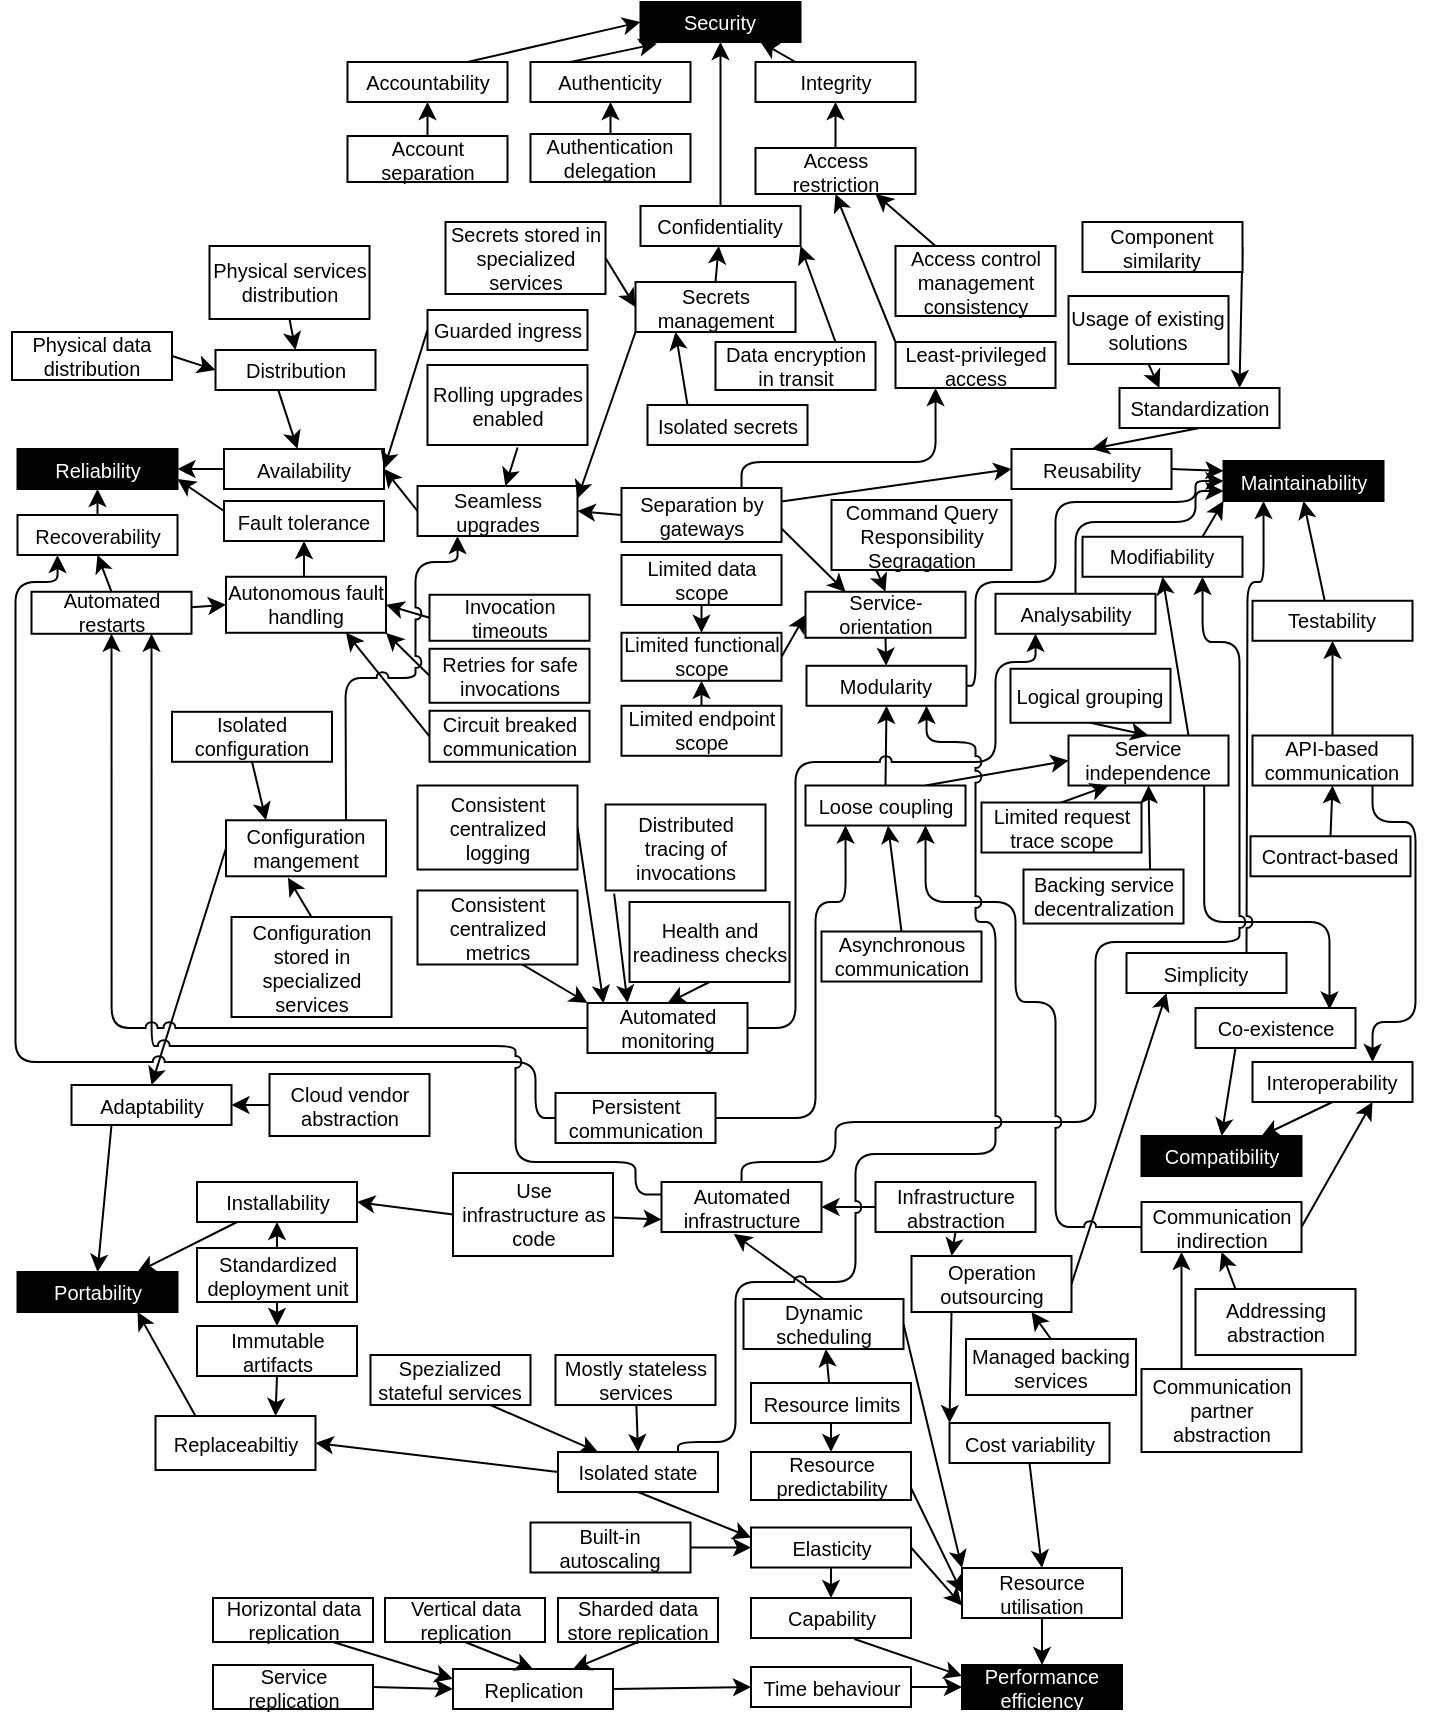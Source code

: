 <mxfile version="15.7.3" type="device"><diagram id="lvV3Ok0h8ql0EQ45Bn60" name="Page-1"><mxGraphModel dx="2545" dy="2129" grid="1" gridSize="10" guides="1" tooltips="1" connect="1" arrows="1" fold="1" page="1" pageScale="1" pageWidth="827" pageHeight="1169" math="0" shadow="0"><root><mxCell id="0"/><mxCell id="1" parent="0"/><mxCell id="UkfMT5YlCVHSnMBwZSvf-1" value="Maintainability" style="rounded=0;whiteSpace=wrap;html=1;fontSize=10;fillColor=#000000;fontColor=#FFFFFF;" parent="1" vertex="1"><mxGeometry x="-144.25" y="-820.5" width="80" height="20" as="geometry"/></mxCell><mxCell id="UkfMT5YlCVHSnMBwZSvf-2" value="Portability" style="rounded=0;whiteSpace=wrap;html=1;fontSize=10;fillColor=#000000;fontColor=#FFFFFF;" parent="1" vertex="1"><mxGeometry x="-747.25" y="-415" width="80" height="20" as="geometry"/></mxCell><mxCell id="UkfMT5YlCVHSnMBwZSvf-3" value="Performance efficiency" style="rounded=0;whiteSpace=wrap;html=1;fontSize=10;fontColor=#FFFFFF;fillColor=#000000;" parent="1" vertex="1"><mxGeometry x="-275" y="-218.5" width="80" height="22" as="geometry"/></mxCell><mxCell id="UkfMT5YlCVHSnMBwZSvf-4" value="Compatibility" style="rounded=0;whiteSpace=wrap;html=1;fontSize=10;fontColor=#FFFFFF;fillColor=#000000;" parent="1" vertex="1"><mxGeometry x="-185.25" y="-483" width="80" height="20" as="geometry"/></mxCell><mxCell id="UkfMT5YlCVHSnMBwZSvf-5" value="Reliability" style="rounded=0;whiteSpace=wrap;html=1;fontSize=10;fillColor=#000000;strokeColor=#000000;fontColor=#FFFFFF;" parent="1" vertex="1"><mxGeometry x="-747.25" y="-826.5" width="80" height="20" as="geometry"/></mxCell><mxCell id="UkfMT5YlCVHSnMBwZSvf-6" style="edgeStyle=none;rounded=0;orthogonalLoop=1;jettySize=auto;html=1;exitX=0.455;exitY=0.072;exitDx=0;exitDy=0;entryX=0.5;entryY=1;entryDx=0;entryDy=0;exitPerimeter=0;" parent="1" source="UkfMT5YlCVHSnMBwZSvf-7" target="UkfMT5YlCVHSnMBwZSvf-1" edge="1"><mxGeometry relative="1" as="geometry"/></mxCell><mxCell id="UkfMT5YlCVHSnMBwZSvf-7" value="Testability" style="rounded=0;whiteSpace=wrap;html=1;fontSize=10;" parent="1" vertex="1"><mxGeometry x="-129.75" y="-750.61" width="80" height="20" as="geometry"/></mxCell><mxCell id="UkfMT5YlCVHSnMBwZSvf-8" style="edgeStyle=none;rounded=0;orthogonalLoop=1;jettySize=auto;html=1;exitX=0;exitY=0.5;exitDx=0;exitDy=0;entryX=0;entryY=0.5;entryDx=0;entryDy=0;" parent="1" source="UkfMT5YlCVHSnMBwZSvf-9" target="UkfMT5YlCVHSnMBwZSvf-3" edge="1"><mxGeometry relative="1" as="geometry"/></mxCell><mxCell id="UkfMT5YlCVHSnMBwZSvf-9" value="Time behaviour" style="rounded=0;whiteSpace=wrap;html=1;fontSize=10;" parent="1" vertex="1"><mxGeometry x="-380.5" y="-217.5" width="80" height="20" as="geometry"/></mxCell><mxCell id="UkfMT5YlCVHSnMBwZSvf-10" style="edgeStyle=orthogonalEdgeStyle;rounded=1;orthogonalLoop=1;jettySize=auto;html=1;exitX=1;exitY=0.5;exitDx=0;exitDy=0;entryX=0;entryY=0.5;entryDx=0;entryDy=0;" parent="1" source="UkfMT5YlCVHSnMBwZSvf-11" target="UkfMT5YlCVHSnMBwZSvf-1" edge="1"><mxGeometry relative="1" as="geometry"><mxPoint x="-98.25" y="-690" as="targetPoint"/><Array as="points"><mxPoint x="-268.25" y="-708"/><mxPoint x="-268.25" y="-760"/><mxPoint x="-228.25" y="-760"/><mxPoint x="-228.25" y="-800"/><mxPoint x="-158.25" y="-800"/><mxPoint x="-158.25" y="-810"/></Array></mxGeometry></mxCell><mxCell id="UkfMT5YlCVHSnMBwZSvf-11" value="Modularity" style="rounded=0;whiteSpace=wrap;html=1;fontSize=10;" parent="1" vertex="1"><mxGeometry x="-352.75" y="-718.11" width="80" height="20" as="geometry"/></mxCell><mxCell id="UkfMT5YlCVHSnMBwZSvf-12" style="edgeStyle=none;rounded=0;orthogonalLoop=1;jettySize=auto;html=1;exitX=1;exitY=0.5;exitDx=0;exitDy=0;entryX=0;entryY=0.25;entryDx=0;entryDy=0;" parent="1" source="UkfMT5YlCVHSnMBwZSvf-13" target="UkfMT5YlCVHSnMBwZSvf-1" edge="1"><mxGeometry relative="1" as="geometry"/></mxCell><mxCell id="UkfMT5YlCVHSnMBwZSvf-13" value="Reusability" style="rounded=0;whiteSpace=wrap;html=1;fontSize=10;" parent="1" vertex="1"><mxGeometry x="-250.25" y="-826.5" width="80" height="20" as="geometry"/></mxCell><mxCell id="UkfMT5YlCVHSnMBwZSvf-14" style="rounded=1;orthogonalLoop=1;jettySize=auto;html=1;exitX=0.5;exitY=0;exitDx=0;exitDy=0;entryX=0;entryY=0.75;entryDx=0;entryDy=0;edgeStyle=orthogonalEdgeStyle;" parent="1" source="UkfMT5YlCVHSnMBwZSvf-15" target="UkfMT5YlCVHSnMBwZSvf-1" edge="1"><mxGeometry relative="1" as="geometry"><mxPoint x="-38.25" y="-690" as="targetPoint"/><Array as="points"><mxPoint x="-218.25" y="-790"/><mxPoint x="-158.25" y="-790"/><mxPoint x="-158.25" y="-805"/></Array></mxGeometry></mxCell><mxCell id="UkfMT5YlCVHSnMBwZSvf-15" value="Analysability" style="rounded=0;whiteSpace=wrap;html=1;fontSize=10;" parent="1" vertex="1"><mxGeometry x="-258.25" y="-754.11" width="80" height="20" as="geometry"/></mxCell><mxCell id="UkfMT5YlCVHSnMBwZSvf-16" style="edgeStyle=none;rounded=0;orthogonalLoop=1;jettySize=auto;html=1;exitX=0.5;exitY=1;exitDx=0;exitDy=0;entryX=0.5;entryY=0;entryDx=0;entryDy=0;" parent="1" source="UkfMT5YlCVHSnMBwZSvf-17" target="UkfMT5YlCVHSnMBwZSvf-3" edge="1"><mxGeometry relative="1" as="geometry"/></mxCell><mxCell id="UkfMT5YlCVHSnMBwZSvf-17" value="Resource utilisation" style="rounded=0;whiteSpace=wrap;html=1;fontSize=10;" parent="1" vertex="1"><mxGeometry x="-275" y="-266.99" width="80" height="25" as="geometry"/></mxCell><mxCell id="UkfMT5YlCVHSnMBwZSvf-18" style="edgeStyle=none;rounded=0;orthogonalLoop=1;jettySize=auto;html=1;exitX=0.646;exitY=1.024;exitDx=0;exitDy=0;entryX=0;entryY=0.25;entryDx=0;entryDy=0;exitPerimeter=0;" parent="1" source="UkfMT5YlCVHSnMBwZSvf-19" target="UkfMT5YlCVHSnMBwZSvf-3" edge="1"><mxGeometry relative="1" as="geometry"/></mxCell><mxCell id="UkfMT5YlCVHSnMBwZSvf-19" value="Capability" style="rounded=0;whiteSpace=wrap;html=1;fontSize=10;" parent="1" vertex="1"><mxGeometry x="-380.5" y="-251.99" width="80" height="20" as="geometry"/></mxCell><mxCell id="UkfMT5YlCVHSnMBwZSvf-20" style="edgeStyle=none;rounded=0;orthogonalLoop=1;jettySize=auto;html=1;exitX=0.75;exitY=0;exitDx=0;exitDy=0;entryX=0;entryY=1;entryDx=0;entryDy=0;" parent="1" source="UkfMT5YlCVHSnMBwZSvf-21" target="UkfMT5YlCVHSnMBwZSvf-1" edge="1"><mxGeometry relative="1" as="geometry"/></mxCell><mxCell id="UkfMT5YlCVHSnMBwZSvf-21" value="Modifiability" style="rounded=0;whiteSpace=wrap;html=1;fontSize=10;" parent="1" vertex="1"><mxGeometry x="-214.75" y="-782.61" width="80" height="20" as="geometry"/></mxCell><mxCell id="UkfMT5YlCVHSnMBwZSvf-22" style="edgeStyle=none;rounded=0;orthogonalLoop=1;jettySize=auto;html=1;entryX=0.5;entryY=0;entryDx=0;entryDy=0;exitX=0.25;exitY=1;exitDx=0;exitDy=0;" parent="1" source="UkfMT5YlCVHSnMBwZSvf-23" target="UkfMT5YlCVHSnMBwZSvf-2" edge="1"><mxGeometry relative="1" as="geometry"/></mxCell><mxCell id="UkfMT5YlCVHSnMBwZSvf-23" value="Adaptability" style="rounded=0;whiteSpace=wrap;html=1;fontSize=10;" parent="1" vertex="1"><mxGeometry x="-720.25" y="-508.5" width="80" height="20" as="geometry"/></mxCell><mxCell id="UkfMT5YlCVHSnMBwZSvf-24" style="edgeStyle=none;rounded=0;orthogonalLoop=1;jettySize=auto;html=1;exitX=0.25;exitY=0;exitDx=0;exitDy=0;entryX=0.75;entryY=1;entryDx=0;entryDy=0;" parent="1" source="UkfMT5YlCVHSnMBwZSvf-25" target="UkfMT5YlCVHSnMBwZSvf-2" edge="1"><mxGeometry relative="1" as="geometry"><mxPoint x="-648.38" y="-353.01" as="sourcePoint"/></mxGeometry></mxCell><mxCell id="UkfMT5YlCVHSnMBwZSvf-25" value="Replaceabiltiy" style="rounded=0;whiteSpace=wrap;html=1;fontSize=10;" parent="1" vertex="1"><mxGeometry x="-678.25" y="-342.99" width="80" height="27" as="geometry"/></mxCell><mxCell id="UkfMT5YlCVHSnMBwZSvf-26" style="edgeStyle=none;rounded=0;orthogonalLoop=1;jettySize=auto;html=1;" parent="1" source="UkfMT5YlCVHSnMBwZSvf-27" target="UkfMT5YlCVHSnMBwZSvf-2" edge="1"><mxGeometry relative="1" as="geometry"/></mxCell><mxCell id="UkfMT5YlCVHSnMBwZSvf-27" value="Installability" style="rounded=0;whiteSpace=wrap;html=1;fontSize=10;" parent="1" vertex="1"><mxGeometry x="-657.5" y="-460" width="80" height="20" as="geometry"/></mxCell><mxCell id="UkfMT5YlCVHSnMBwZSvf-28" style="edgeStyle=none;rounded=0;orthogonalLoop=1;jettySize=auto;html=1;exitX=0;exitY=0.5;exitDx=0;exitDy=0;entryX=1;entryY=0.5;entryDx=0;entryDy=0;" parent="1" source="UkfMT5YlCVHSnMBwZSvf-29" target="UkfMT5YlCVHSnMBwZSvf-5" edge="1"><mxGeometry relative="1" as="geometry"/></mxCell><mxCell id="UkfMT5YlCVHSnMBwZSvf-29" value="Availability" style="rounded=0;whiteSpace=wrap;html=1;fontSize=10;" parent="1" vertex="1"><mxGeometry x="-644" y="-826.5" width="80" height="20" as="geometry"/></mxCell><mxCell id="UkfMT5YlCVHSnMBwZSvf-30" style="edgeStyle=none;rounded=0;orthogonalLoop=1;jettySize=auto;html=1;entryX=0.5;entryY=1;entryDx=0;entryDy=0;" parent="1" source="UkfMT5YlCVHSnMBwZSvf-31" target="UkfMT5YlCVHSnMBwZSvf-5" edge="1"><mxGeometry relative="1" as="geometry"/></mxCell><mxCell id="UkfMT5YlCVHSnMBwZSvf-31" value="Recoverability" style="rounded=0;whiteSpace=wrap;html=1;fontSize=10;" parent="1" vertex="1"><mxGeometry x="-747.25" y="-793.5" width="80" height="20" as="geometry"/></mxCell><mxCell id="UkfMT5YlCVHSnMBwZSvf-32" style="edgeStyle=none;rounded=0;orthogonalLoop=1;jettySize=auto;html=1;exitX=0;exitY=0.25;exitDx=0;exitDy=0;entryX=1;entryY=0.75;entryDx=0;entryDy=0;" parent="1" source="UkfMT5YlCVHSnMBwZSvf-33" target="UkfMT5YlCVHSnMBwZSvf-5" edge="1"><mxGeometry relative="1" as="geometry"/></mxCell><mxCell id="UkfMT5YlCVHSnMBwZSvf-33" value="Fault tolerance" style="rounded=0;whiteSpace=wrap;html=1;fontSize=10;" parent="1" vertex="1"><mxGeometry x="-644" y="-800.5" width="80" height="20" as="geometry"/></mxCell><mxCell id="UkfMT5YlCVHSnMBwZSvf-34" style="edgeStyle=none;rounded=0;orthogonalLoop=1;jettySize=auto;html=1;exitX=0.25;exitY=1;exitDx=0;exitDy=0;entryX=0.5;entryY=0;entryDx=0;entryDy=0;" parent="1" source="UkfMT5YlCVHSnMBwZSvf-35" target="UkfMT5YlCVHSnMBwZSvf-4" edge="1"><mxGeometry relative="1" as="geometry"/></mxCell><mxCell id="UkfMT5YlCVHSnMBwZSvf-35" value="Co-existence" style="rounded=0;whiteSpace=wrap;html=1;fontSize=10;" parent="1" vertex="1"><mxGeometry x="-158.25" y="-547.01" width="80" height="20" as="geometry"/></mxCell><mxCell id="UkfMT5YlCVHSnMBwZSvf-36" style="edgeStyle=none;rounded=0;orthogonalLoop=1;jettySize=auto;html=1;exitX=0.5;exitY=1;exitDx=0;exitDy=0;entryX=0.75;entryY=0;entryDx=0;entryDy=0;" parent="1" source="UkfMT5YlCVHSnMBwZSvf-37" target="UkfMT5YlCVHSnMBwZSvf-4" edge="1"><mxGeometry relative="1" as="geometry"/></mxCell><mxCell id="UkfMT5YlCVHSnMBwZSvf-37" value="Interoperability" style="rounded=0;whiteSpace=wrap;html=1;fontSize=10;" parent="1" vertex="1"><mxGeometry x="-129.75" y="-520" width="80" height="20" as="geometry"/></mxCell><mxCell id="UkfMT5YlCVHSnMBwZSvf-38" style="edgeStyle=none;rounded=0;orthogonalLoop=1;jettySize=auto;html=1;exitX=0.5;exitY=1;exitDx=0;exitDy=0;" parent="1" source="UkfMT5YlCVHSnMBwZSvf-39" target="UkfMT5YlCVHSnMBwZSvf-11" edge="1"><mxGeometry relative="1" as="geometry"/></mxCell><mxCell id="UkfMT5YlCVHSnMBwZSvf-39" value="Service-orientation" style="rounded=0;whiteSpace=wrap;html=1;fontSize=10;" parent="1" vertex="1"><mxGeometry x="-353.25" y="-755.11" width="80" height="23" as="geometry"/></mxCell><mxCell id="UkfMT5YlCVHSnMBwZSvf-41" style="edgeStyle=none;rounded=0;orthogonalLoop=1;jettySize=auto;html=1;exitX=0;exitY=0.5;exitDx=0;exitDy=0;entryX=1;entryY=0.5;entryDx=0;entryDy=0;" parent="1" source="UkfMT5YlCVHSnMBwZSvf-43" target="UkfMT5YlCVHSnMBwZSvf-25" edge="1"><mxGeometry relative="1" as="geometry"/></mxCell><mxCell id="UkfMT5YlCVHSnMBwZSvf-42" style="edgeStyle=none;rounded=0;orthogonalLoop=1;jettySize=auto;html=1;exitX=0.5;exitY=1;exitDx=0;exitDy=0;entryX=0;entryY=0.25;entryDx=0;entryDy=0;" parent="1" source="UkfMT5YlCVHSnMBwZSvf-43" target="UkfMT5YlCVHSnMBwZSvf-69" edge="1"><mxGeometry relative="1" as="geometry"/></mxCell><mxCell id="UkfMT5YlCVHSnMBwZSvf-43" value="Isolated state" style="rounded=0;whiteSpace=wrap;html=1;fontSize=10;" parent="1" vertex="1"><mxGeometry x="-477" y="-324.99" width="80" height="20" as="geometry"/></mxCell><mxCell id="UkfMT5YlCVHSnMBwZSvf-44" style="edgeStyle=none;rounded=0;orthogonalLoop=1;jettySize=auto;html=1;entryX=0.5;entryY=1;entryDx=0;entryDy=0;exitX=0.5;exitY=0;exitDx=0;exitDy=0;" parent="1" source="UkfMT5YlCVHSnMBwZSvf-46" target="UkfMT5YlCVHSnMBwZSvf-11" edge="1"><mxGeometry relative="1" as="geometry"><mxPoint x="-288.25" y="-680" as="sourcePoint"/></mxGeometry></mxCell><mxCell id="UkfMT5YlCVHSnMBwZSvf-45" style="rounded=1;orthogonalLoop=1;jettySize=auto;html=1;exitX=0.75;exitY=0;exitDx=0;exitDy=0;entryX=0;entryY=0.5;entryDx=0;entryDy=0;" parent="1" source="UkfMT5YlCVHSnMBwZSvf-46" target="UkfMT5YlCVHSnMBwZSvf-62" edge="1"><mxGeometry relative="1" as="geometry"><mxPoint x="239.75" y="-410" as="targetPoint"/></mxGeometry></mxCell><mxCell id="UkfMT5YlCVHSnMBwZSvf-46" value="Loose coupling" style="rounded=0;whiteSpace=wrap;html=1;fontSize=10;" parent="1" vertex="1"><mxGeometry x="-353.25" y="-658.24" width="80" height="20" as="geometry"/></mxCell><mxCell id="UkfMT5YlCVHSnMBwZSvf-47" style="edgeStyle=none;rounded=0;orthogonalLoop=1;jettySize=auto;html=1;exitX=0.5;exitY=1;exitDx=0;exitDy=0;entryX=0.5;entryY=0;entryDx=0;entryDy=0;" parent="1" source="UkfMT5YlCVHSnMBwZSvf-48" target="UkfMT5YlCVHSnMBwZSvf-13" edge="1"><mxGeometry relative="1" as="geometry"><mxPoint x="-93.96" y="-662.0" as="targetPoint"/></mxGeometry></mxCell><mxCell id="UkfMT5YlCVHSnMBwZSvf-48" value="Standardization" style="rounded=0;whiteSpace=wrap;html=1;fontSize=10;" parent="1" vertex="1"><mxGeometry x="-196.25" y="-857" width="80" height="20" as="geometry"/></mxCell><mxCell id="UkfMT5YlCVHSnMBwZSvf-49" style="edgeStyle=none;rounded=0;orthogonalLoop=1;jettySize=auto;html=1;exitX=1;exitY=0.25;exitDx=0;exitDy=0;entryX=0;entryY=0.5;entryDx=0;entryDy=0;" parent="1" source="UkfMT5YlCVHSnMBwZSvf-53" target="UkfMT5YlCVHSnMBwZSvf-13" edge="1"><mxGeometry relative="1" as="geometry"/></mxCell><mxCell id="UkfMT5YlCVHSnMBwZSvf-50" style="edgeStyle=none;rounded=0;orthogonalLoop=1;jettySize=auto;html=1;exitX=1;exitY=0.75;exitDx=0;exitDy=0;entryX=0.25;entryY=0;entryDx=0;entryDy=0;" parent="1" source="UkfMT5YlCVHSnMBwZSvf-53" target="UkfMT5YlCVHSnMBwZSvf-39" edge="1"><mxGeometry relative="1" as="geometry"><mxPoint x="-228.25" y="-640" as="sourcePoint"/><mxPoint x="-365.25" y="-770" as="targetPoint"/></mxGeometry></mxCell><mxCell id="UkfMT5YlCVHSnMBwZSvf-51" style="edgeStyle=orthogonalEdgeStyle;rounded=1;orthogonalLoop=1;jettySize=auto;html=1;exitX=0.75;exitY=0;exitDx=0;exitDy=0;entryX=0.25;entryY=1;entryDx=0;entryDy=0;" parent="1" source="UkfMT5YlCVHSnMBwZSvf-53" target="UkfMT5YlCVHSnMBwZSvf-189" edge="1"><mxGeometry relative="1" as="geometry"><Array as="points"><mxPoint x="-385.25" y="-820"/><mxPoint x="-288.25" y="-820"/></Array></mxGeometry></mxCell><mxCell id="UkfMT5YlCVHSnMBwZSvf-52" style="edgeStyle=none;rounded=0;orthogonalLoop=1;jettySize=auto;html=1;exitX=0;exitY=0.5;exitDx=0;exitDy=0;entryX=1;entryY=0.5;entryDx=0;entryDy=0;" parent="1" source="UkfMT5YlCVHSnMBwZSvf-53" target="UkfMT5YlCVHSnMBwZSvf-83" edge="1"><mxGeometry relative="1" as="geometry"/></mxCell><mxCell id="UkfMT5YlCVHSnMBwZSvf-53" value="Separation by gateways" style="rounded=0;whiteSpace=wrap;html=1;fontSize=10;" parent="1" vertex="1"><mxGeometry x="-445.25" y="-807" width="80" height="27" as="geometry"/></mxCell><mxCell id="UkfMT5YlCVHSnMBwZSvf-56" value="Automated monitoring" style="rounded=0;whiteSpace=wrap;html=1;fontSize=10;" parent="1" vertex="1"><mxGeometry x="-462.25" y="-549.51" width="80" height="25" as="geometry"/></mxCell><mxCell id="UkfMT5YlCVHSnMBwZSvf-59" value="Automated infrastructure" style="rounded=0;whiteSpace=wrap;html=1;fontSize=10;" parent="1" vertex="1"><mxGeometry x="-425.25" y="-460" width="80" height="25" as="geometry"/></mxCell><mxCell id="UkfMT5YlCVHSnMBwZSvf-60" style="edgeStyle=none;rounded=0;orthogonalLoop=1;jettySize=auto;html=1;exitX=0.75;exitY=0;exitDx=0;exitDy=0;entryX=0.5;entryY=1;entryDx=0;entryDy=0;" parent="1" source="UkfMT5YlCVHSnMBwZSvf-62" target="UkfMT5YlCVHSnMBwZSvf-21" edge="1"><mxGeometry relative="1" as="geometry"/></mxCell><mxCell id="UkfMT5YlCVHSnMBwZSvf-61" style="edgeStyle=orthogonalEdgeStyle;rounded=1;orthogonalLoop=1;jettySize=auto;html=1;exitX=0.848;exitY=0.974;exitDx=0;exitDy=0;entryX=0.841;entryY=0.036;entryDx=0;entryDy=0;exitPerimeter=0;entryPerimeter=0;" parent="1" source="UkfMT5YlCVHSnMBwZSvf-62" target="UkfMT5YlCVHSnMBwZSvf-35" edge="1"><mxGeometry relative="1" as="geometry"><Array as="points"><mxPoint x="-154.25" y="-590"/><mxPoint x="-91.25" y="-590"/><mxPoint x="-91.25" y="-546"/></Array></mxGeometry></mxCell><mxCell id="UkfMT5YlCVHSnMBwZSvf-62" value="Service independence" style="rounded=0;whiteSpace=wrap;html=1;fontSize=10;" parent="1" vertex="1"><mxGeometry x="-221.75" y="-683.24" width="80" height="25" as="geometry"/></mxCell><mxCell id="UkfMT5YlCVHSnMBwZSvf-63" style="edgeStyle=none;rounded=0;orthogonalLoop=1;jettySize=auto;html=1;exitX=1;exitY=0.5;exitDx=0;exitDy=0;entryX=0;entryY=0.5;entryDx=0;entryDy=0;" parent="1" source="UkfMT5YlCVHSnMBwZSvf-64" target="UkfMT5YlCVHSnMBwZSvf-9" edge="1"><mxGeometry relative="1" as="geometry"/></mxCell><mxCell id="UkfMT5YlCVHSnMBwZSvf-64" value="Replication" style="rounded=0;whiteSpace=wrap;html=1;fontSize=10;" parent="1" vertex="1"><mxGeometry x="-529.5" y="-216.5" width="80" height="20" as="geometry"/></mxCell><mxCell id="UkfMT5YlCVHSnMBwZSvf-65" style="edgeStyle=none;rounded=0;orthogonalLoop=1;jettySize=auto;html=1;entryX=0.5;entryY=0;entryDx=0;entryDy=0;exitX=0.5;exitY=1;exitDx=0;exitDy=0;" parent="1" source="UkfMT5YlCVHSnMBwZSvf-66" target="UkfMT5YlCVHSnMBwZSvf-17" edge="1"><mxGeometry relative="1" as="geometry"><mxPoint x="-234.5" y="-306.99" as="sourcePoint"/></mxGeometry></mxCell><mxCell id="UkfMT5YlCVHSnMBwZSvf-66" value="Cost variability" style="rounded=0;whiteSpace=wrap;html=1;fontSize=10;" parent="1" vertex="1"><mxGeometry x="-281.25" y="-339.49" width="80" height="20" as="geometry"/></mxCell><mxCell id="UkfMT5YlCVHSnMBwZSvf-67" style="edgeStyle=none;rounded=0;orthogonalLoop=1;jettySize=auto;html=1;exitX=1;exitY=0.5;exitDx=0;exitDy=0;entryX=0;entryY=0.75;entryDx=0;entryDy=0;" parent="1" source="UkfMT5YlCVHSnMBwZSvf-69" target="UkfMT5YlCVHSnMBwZSvf-17" edge="1"><mxGeometry relative="1" as="geometry"><mxPoint x="-323" y="-240.25" as="sourcePoint"/><mxPoint x="-243" y="-246.25" as="targetPoint"/></mxGeometry></mxCell><mxCell id="UkfMT5YlCVHSnMBwZSvf-68" style="edgeStyle=none;rounded=0;orthogonalLoop=1;jettySize=auto;html=1;exitX=0.5;exitY=1;exitDx=0;exitDy=0;entryX=0.5;entryY=0;entryDx=0;entryDy=0;" parent="1" source="UkfMT5YlCVHSnMBwZSvf-69" target="UkfMT5YlCVHSnMBwZSvf-19" edge="1"><mxGeometry relative="1" as="geometry"><mxPoint x="-347.24" y="-228.95" as="sourcePoint"/></mxGeometry></mxCell><mxCell id="UkfMT5YlCVHSnMBwZSvf-69" value="Elasticity" style="rounded=0;whiteSpace=wrap;html=1;fontSize=10;" parent="1" vertex="1"><mxGeometry x="-380.5" y="-287.25" width="80" height="20" as="geometry"/></mxCell><mxCell id="UkfMT5YlCVHSnMBwZSvf-70" style="edgeStyle=none;rounded=0;orthogonalLoop=1;jettySize=auto;html=1;exitX=0.5;exitY=1;exitDx=0;exitDy=0;entryX=0.25;entryY=0;entryDx=0;entryDy=0;" parent="1" source="UkfMT5YlCVHSnMBwZSvf-72" target="UkfMT5YlCVHSnMBwZSvf-105" edge="1"><mxGeometry relative="1" as="geometry"><mxPoint x="91.75" y="-60" as="targetPoint"/></mxGeometry></mxCell><mxCell id="UkfMT5YlCVHSnMBwZSvf-71" style="edgeStyle=none;rounded=0;orthogonalLoop=1;jettySize=auto;html=1;exitX=0;exitY=0.5;exitDx=0;exitDy=0;entryX=1;entryY=0.5;entryDx=0;entryDy=0;" parent="1" source="UkfMT5YlCVHSnMBwZSvf-72" target="UkfMT5YlCVHSnMBwZSvf-59" edge="1"><mxGeometry relative="1" as="geometry"/></mxCell><mxCell id="UkfMT5YlCVHSnMBwZSvf-72" value="Infrastructure abstraction" style="rounded=0;whiteSpace=wrap;html=1;fontSize=10;" parent="1" vertex="1"><mxGeometry x="-318.25" y="-460" width="80" height="25" as="geometry"/></mxCell><mxCell id="UkfMT5YlCVHSnMBwZSvf-73" style="edgeStyle=none;rounded=0;orthogonalLoop=1;jettySize=auto;html=1;exitX=0;exitY=0.5;exitDx=0;exitDy=0;entryX=1;entryY=0.5;entryDx=0;entryDy=0;" parent="1" source="UkfMT5YlCVHSnMBwZSvf-74" target="UkfMT5YlCVHSnMBwZSvf-23" edge="1"><mxGeometry relative="1" as="geometry"/></mxCell><mxCell id="UkfMT5YlCVHSnMBwZSvf-74" value="Cloud vendor abstraction" style="rounded=0;whiteSpace=wrap;html=1;fontSize=10;" parent="1" vertex="1"><mxGeometry x="-621.25" y="-514" width="80" height="31" as="geometry"/></mxCell><mxCell id="UkfMT5YlCVHSnMBwZSvf-75" style="edgeStyle=none;rounded=0;orthogonalLoop=1;jettySize=auto;html=1;exitX=0.5;exitY=0;exitDx=0;exitDy=0;entryX=0.5;entryY=1;entryDx=0;entryDy=0;" parent="1" source="UkfMT5YlCVHSnMBwZSvf-77" target="UkfMT5YlCVHSnMBwZSvf-27" edge="1"><mxGeometry relative="1" as="geometry"/></mxCell><mxCell id="UkfMT5YlCVHSnMBwZSvf-76" style="edgeStyle=none;rounded=0;orthogonalLoop=1;jettySize=auto;html=1;exitX=0.5;exitY=1;exitDx=0;exitDy=0;entryX=0.5;entryY=0;entryDx=0;entryDy=0;" parent="1" source="UkfMT5YlCVHSnMBwZSvf-77" target="UkfMT5YlCVHSnMBwZSvf-79" edge="1"><mxGeometry relative="1" as="geometry"><mxPoint x="-413.38" y="-411.5" as="sourcePoint"/></mxGeometry></mxCell><mxCell id="UkfMT5YlCVHSnMBwZSvf-77" value="Standardized deployment unit" style="rounded=0;whiteSpace=wrap;html=1;fontSize=10;" parent="1" vertex="1"><mxGeometry x="-657.5" y="-427" width="80" height="27" as="geometry"/></mxCell><mxCell id="UkfMT5YlCVHSnMBwZSvf-78" style="edgeStyle=none;rounded=0;orthogonalLoop=1;jettySize=auto;html=1;exitX=0.5;exitY=1;exitDx=0;exitDy=0;entryX=0.75;entryY=0;entryDx=0;entryDy=0;" parent="1" source="UkfMT5YlCVHSnMBwZSvf-79" target="UkfMT5YlCVHSnMBwZSvf-25" edge="1"><mxGeometry relative="1" as="geometry"><mxPoint x="-608.38" y="-366.51" as="targetPoint"/></mxGeometry></mxCell><mxCell id="UkfMT5YlCVHSnMBwZSvf-79" value="Immutable artifacts" style="rounded=0;whiteSpace=wrap;html=1;fontSize=10;" parent="1" vertex="1"><mxGeometry x="-657.5" y="-388" width="80" height="25" as="geometry"/></mxCell><mxCell id="UkfMT5YlCVHSnMBwZSvf-80" style="edgeStyle=none;rounded=0;orthogonalLoop=1;jettySize=auto;html=1;exitX=0.39;exitY=0.971;exitDx=0;exitDy=0;exitPerimeter=0;" parent="1" source="UkfMT5YlCVHSnMBwZSvf-81" target="UkfMT5YlCVHSnMBwZSvf-29" edge="1"><mxGeometry relative="1" as="geometry"/></mxCell><mxCell id="UkfMT5YlCVHSnMBwZSvf-81" value="Distribution" style="rounded=0;whiteSpace=wrap;html=1;fontSize=10;" parent="1" vertex="1"><mxGeometry x="-648.25" y="-876" width="80" height="20" as="geometry"/></mxCell><mxCell id="UkfMT5YlCVHSnMBwZSvf-82" style="edgeStyle=none;rounded=0;orthogonalLoop=1;jettySize=auto;html=1;exitX=0;exitY=0.5;exitDx=0;exitDy=0;entryX=1;entryY=0.5;entryDx=0;entryDy=0;" parent="1" source="UkfMT5YlCVHSnMBwZSvf-83" target="UkfMT5YlCVHSnMBwZSvf-29" edge="1"><mxGeometry relative="1" as="geometry"/></mxCell><mxCell id="UkfMT5YlCVHSnMBwZSvf-83" value="Seamless upgrades" style="rounded=0;whiteSpace=wrap;html=1;fontSize=10;" parent="1" vertex="1"><mxGeometry x="-547.25" y="-808" width="80" height="25" as="geometry"/></mxCell><mxCell id="UkfMT5YlCVHSnMBwZSvf-84" style="edgeStyle=none;rounded=0;orthogonalLoop=1;jettySize=auto;html=1;exitX=0.5;exitY=0;exitDx=0;exitDy=0;entryX=0.5;entryY=1;entryDx=0;entryDy=0;" parent="1" target="UkfMT5YlCVHSnMBwZSvf-33" edge="1"><mxGeometry relative="1" as="geometry"><mxPoint x="-604" y="-760.5" as="sourcePoint"/></mxGeometry></mxCell><mxCell id="UkfMT5YlCVHSnMBwZSvf-85" value="Autonomous fault handling" style="rounded=0;whiteSpace=wrap;html=1;fontSize=10;" parent="1" vertex="1"><mxGeometry x="-643" y="-762.61" width="80" height="28" as="geometry"/></mxCell><mxCell id="UkfMT5YlCVHSnMBwZSvf-86" style="edgeStyle=none;rounded=0;orthogonalLoop=1;jettySize=auto;html=1;entryX=0;entryY=0.5;entryDx=0;entryDy=0;" parent="1" source="UkfMT5YlCVHSnMBwZSvf-88" target="UkfMT5YlCVHSnMBwZSvf-85" edge="1"><mxGeometry relative="1" as="geometry"><mxPoint x="-627.25" y="-733.61" as="targetPoint"/></mxGeometry></mxCell><mxCell id="UkfMT5YlCVHSnMBwZSvf-87" style="edgeStyle=none;rounded=0;orthogonalLoop=1;jettySize=auto;html=1;exitX=0.5;exitY=0;exitDx=0;exitDy=0;entryX=0.5;entryY=1;entryDx=0;entryDy=0;" parent="1" source="UkfMT5YlCVHSnMBwZSvf-88" target="UkfMT5YlCVHSnMBwZSvf-31" edge="1"><mxGeometry relative="1" as="geometry"/></mxCell><mxCell id="UkfMT5YlCVHSnMBwZSvf-88" value="Automated restarts" style="rounded=0;whiteSpace=wrap;html=1;fontSize=10;" parent="1" vertex="1"><mxGeometry x="-740.25" y="-755.11" width="80" height="21" as="geometry"/></mxCell><mxCell id="UkfMT5YlCVHSnMBwZSvf-89" style="edgeStyle=orthogonalEdgeStyle;rounded=1;orthogonalLoop=1;jettySize=auto;html=1;exitX=0.75;exitY=1;exitDx=0;exitDy=0;entryX=0.75;entryY=0;entryDx=0;entryDy=0;" parent="1" source="UkfMT5YlCVHSnMBwZSvf-91" target="UkfMT5YlCVHSnMBwZSvf-37" edge="1"><mxGeometry relative="1" as="geometry"><Array as="points"><mxPoint x="-69.25" y="-640"/><mxPoint x="-48.25" y="-640"/><mxPoint x="-48.25" y="-540"/><mxPoint x="-69.25" y="-540"/></Array></mxGeometry></mxCell><mxCell id="UkfMT5YlCVHSnMBwZSvf-90" style="edgeStyle=none;rounded=0;orthogonalLoop=1;jettySize=auto;html=1;exitX=0.5;exitY=0;exitDx=0;exitDy=0;entryX=0.5;entryY=1;entryDx=0;entryDy=0;" parent="1" source="UkfMT5YlCVHSnMBwZSvf-91" target="UkfMT5YlCVHSnMBwZSvf-7" edge="1"><mxGeometry relative="1" as="geometry"><mxPoint x="149.75" y="-623.86" as="targetPoint"/></mxGeometry></mxCell><mxCell id="UkfMT5YlCVHSnMBwZSvf-91" value="API-based communication" style="rounded=0;whiteSpace=wrap;html=1;fontSize=10;" parent="1" vertex="1"><mxGeometry x="-129.75" y="-683.24" width="80" height="25" as="geometry"/></mxCell><mxCell id="UkfMT5YlCVHSnMBwZSvf-224" style="edgeStyle=none;rounded=0;orthogonalLoop=1;jettySize=auto;html=1;entryX=0.75;entryY=1;entryDx=0;entryDy=0;exitX=1;exitY=0.5;exitDx=0;exitDy=0;" parent="1" source="UkfMT5YlCVHSnMBwZSvf-92" target="UkfMT5YlCVHSnMBwZSvf-37" edge="1"><mxGeometry relative="1" as="geometry"><mxPoint x="-110.75" y="-403.75" as="sourcePoint"/></mxGeometry></mxCell><mxCell id="UkfMT5YlCVHSnMBwZSvf-92" value="Communication indirection" style="rounded=0;whiteSpace=wrap;html=1;fontSize=10;" parent="1" vertex="1"><mxGeometry x="-185.25" y="-450" width="80" height="25" as="geometry"/></mxCell><mxCell id="UkfMT5YlCVHSnMBwZSvf-93" value="Security" style="rounded=0;whiteSpace=wrap;html=1;fontSize=10;fontColor=#FFFFFF;fillColor=#000000;" parent="1" vertex="1"><mxGeometry x="-435.75" y="-1050" width="80" height="20" as="geometry"/></mxCell><mxCell id="UkfMT5YlCVHSnMBwZSvf-220" style="edgeStyle=none;rounded=0;orthogonalLoop=1;jettySize=auto;html=1;exitX=0.25;exitY=0;exitDx=0;exitDy=0;entryX=0.102;entryY=1.043;entryDx=0;entryDy=0;entryPerimeter=0;" parent="1" source="UkfMT5YlCVHSnMBwZSvf-94" target="UkfMT5YlCVHSnMBwZSvf-93" edge="1"><mxGeometry relative="1" as="geometry"/></mxCell><mxCell id="UkfMT5YlCVHSnMBwZSvf-94" value="Authenticity" style="rounded=0;whiteSpace=wrap;html=1;fontSize=10;" parent="1" vertex="1"><mxGeometry x="-490.75" y="-1020" width="80" height="20" as="geometry"/></mxCell><mxCell id="UkfMT5YlCVHSnMBwZSvf-209" style="edgeStyle=none;rounded=0;orthogonalLoop=1;jettySize=auto;html=1;exitX=0.5;exitY=0;exitDx=0;exitDy=0;entryX=0.5;entryY=1;entryDx=0;entryDy=0;" parent="1" source="UkfMT5YlCVHSnMBwZSvf-95" target="UkfMT5YlCVHSnMBwZSvf-93" edge="1"><mxGeometry relative="1" as="geometry"/></mxCell><mxCell id="UkfMT5YlCVHSnMBwZSvf-95" value="Confidentiality" style="rounded=0;whiteSpace=wrap;html=1;fontSize=10;" parent="1" vertex="1"><mxGeometry x="-435.75" y="-948" width="80" height="20" as="geometry"/></mxCell><mxCell id="UkfMT5YlCVHSnMBwZSvf-231" style="edgeStyle=none;rounded=0;orthogonalLoop=1;jettySize=auto;html=1;exitX=0.25;exitY=0;exitDx=0;exitDy=0;entryX=0.75;entryY=1;entryDx=0;entryDy=0;" parent="1" source="UkfMT5YlCVHSnMBwZSvf-96" target="UkfMT5YlCVHSnMBwZSvf-93" edge="1"><mxGeometry relative="1" as="geometry"/></mxCell><mxCell id="UkfMT5YlCVHSnMBwZSvf-96" value="Integrity" style="rounded=0;whiteSpace=wrap;html=1;fontSize=10;" parent="1" vertex="1"><mxGeometry x="-378.25" y="-1020" width="80" height="20" as="geometry"/></mxCell><mxCell id="UkfMT5YlCVHSnMBwZSvf-219" style="edgeStyle=none;rounded=0;orthogonalLoop=1;jettySize=auto;html=1;exitX=0.75;exitY=0;exitDx=0;exitDy=0;entryX=0;entryY=0.5;entryDx=0;entryDy=0;" parent="1" source="UkfMT5YlCVHSnMBwZSvf-97" target="UkfMT5YlCVHSnMBwZSvf-93" edge="1"><mxGeometry relative="1" as="geometry"/></mxCell><mxCell id="UkfMT5YlCVHSnMBwZSvf-97" value="Accountability" style="rounded=0;whiteSpace=wrap;html=1;fontSize=10;" parent="1" vertex="1"><mxGeometry x="-582.25" y="-1020" width="80" height="20" as="geometry"/></mxCell><mxCell id="UkfMT5YlCVHSnMBwZSvf-215" style="edgeStyle=none;rounded=0;orthogonalLoop=1;jettySize=auto;html=1;exitX=0.5;exitY=0;exitDx=0;exitDy=0;entryX=0.5;entryY=1;entryDx=0;entryDy=0;" parent="1" source="UkfMT5YlCVHSnMBwZSvf-99" target="UkfMT5YlCVHSnMBwZSvf-96" edge="1"><mxGeometry relative="1" as="geometry"/></mxCell><mxCell id="UkfMT5YlCVHSnMBwZSvf-99" value="Access restriction" style="rounded=0;whiteSpace=wrap;html=1;fontSize=10;" parent="1" vertex="1"><mxGeometry x="-378.25" y="-977" width="80" height="23" as="geometry"/></mxCell><mxCell id="UkfMT5YlCVHSnMBwZSvf-100" style="edgeStyle=none;rounded=0;orthogonalLoop=1;jettySize=auto;html=1;exitX=0;exitY=0.5;exitDx=0;exitDy=0;entryX=0.5;entryY=0;entryDx=0;entryDy=0;" parent="1" source="UkfMT5YlCVHSnMBwZSvf-101" target="UkfMT5YlCVHSnMBwZSvf-23" edge="1"><mxGeometry relative="1" as="geometry"/></mxCell><mxCell id="UkfMT5YlCVHSnMBwZSvf-101" value="Configuration mangement" style="rounded=0;whiteSpace=wrap;html=1;fontSize=10;" parent="1" vertex="1"><mxGeometry x="-643" y="-640.86" width="80" height="28" as="geometry"/></mxCell><mxCell id="UkfMT5YlCVHSnMBwZSvf-102" value="Simplicity" style="rounded=0;whiteSpace=wrap;html=1;fontSize=10;" parent="1" vertex="1"><mxGeometry x="-192.75" y="-574.5" width="80" height="20" as="geometry"/></mxCell><mxCell id="UkfMT5YlCVHSnMBwZSvf-103" style="edgeStyle=none;rounded=0;orthogonalLoop=1;jettySize=auto;html=1;exitX=0.25;exitY=1;exitDx=0;exitDy=0;entryX=0;entryY=0;entryDx=0;entryDy=0;" parent="1" source="UkfMT5YlCVHSnMBwZSvf-105" target="UkfMT5YlCVHSnMBwZSvf-66" edge="1"><mxGeometry relative="1" as="geometry"/></mxCell><mxCell id="UkfMT5YlCVHSnMBwZSvf-104" style="edgeStyle=none;rounded=0;orthogonalLoop=1;jettySize=auto;html=1;exitX=1;exitY=0.5;exitDx=0;exitDy=0;entryX=0.25;entryY=1;entryDx=0;entryDy=0;" parent="1" source="UkfMT5YlCVHSnMBwZSvf-105" target="UkfMT5YlCVHSnMBwZSvf-102" edge="1"><mxGeometry relative="1" as="geometry"/></mxCell><mxCell id="UkfMT5YlCVHSnMBwZSvf-105" value="Operation outsourcing" style="rounded=0;whiteSpace=wrap;html=1;fontSize=10;" parent="1" vertex="1"><mxGeometry x="-300.25" y="-423" width="80" height="28" as="geometry"/></mxCell><mxCell id="UkfMT5YlCVHSnMBwZSvf-106" style="edgeStyle=none;rounded=0;orthogonalLoop=1;jettySize=auto;html=1;exitX=1;exitY=0.75;exitDx=0;exitDy=0;entryX=0;entryY=0.5;entryDx=0;entryDy=0;" parent="1" source="UkfMT5YlCVHSnMBwZSvf-107" target="UkfMT5YlCVHSnMBwZSvf-17" edge="1"><mxGeometry relative="1" as="geometry"><mxPoint x="-243" y="-252.5" as="targetPoint"/></mxGeometry></mxCell><mxCell id="UkfMT5YlCVHSnMBwZSvf-107" value="Resource predictability" style="rounded=0;whiteSpace=wrap;html=1;fontSize=10;" parent="1" vertex="1"><mxGeometry x="-380.5" y="-324.99" width="80" height="24" as="geometry"/></mxCell><mxCell id="UkfMT5YlCVHSnMBwZSvf-212" style="edgeStyle=none;rounded=0;orthogonalLoop=1;jettySize=auto;html=1;exitX=0.5;exitY=0;exitDx=0;exitDy=0;" parent="1" source="UkfMT5YlCVHSnMBwZSvf-108" target="UkfMT5YlCVHSnMBwZSvf-95" edge="1"><mxGeometry relative="1" as="geometry"/></mxCell><mxCell id="UkfMT5YlCVHSnMBwZSvf-108" value="Secrets management" style="rounded=0;whiteSpace=wrap;html=1;fontSize=10;" parent="1" vertex="1"><mxGeometry x="-438.25" y="-910" width="80" height="25" as="geometry"/></mxCell><mxCell id="UkfMT5YlCVHSnMBwZSvf-222" style="edgeStyle=none;rounded=0;orthogonalLoop=1;jettySize=auto;html=1;exitX=0.5;exitY=0;exitDx=0;exitDy=0;entryX=0.5;entryY=1;entryDx=0;entryDy=0;" parent="1" source="UkfMT5YlCVHSnMBwZSvf-111" target="UkfMT5YlCVHSnMBwZSvf-94" edge="1"><mxGeometry relative="1" as="geometry"/></mxCell><mxCell id="UkfMT5YlCVHSnMBwZSvf-111" value="Authentication delegation" style="rounded=0;whiteSpace=wrap;html=1;fontSize=10;" parent="1" vertex="1"><mxGeometry x="-490.75" y="-984" width="80" height="24" as="geometry"/></mxCell><mxCell id="UkfMT5YlCVHSnMBwZSvf-112" style="edgeStyle=none;rounded=0;orthogonalLoop=1;jettySize=auto;html=1;exitX=1;exitY=0.5;exitDx=0;exitDy=0;entryX=0;entryY=0.5;entryDx=0;entryDy=0;" parent="1" source="UkfMT5YlCVHSnMBwZSvf-113" target="UkfMT5YlCVHSnMBwZSvf-39" edge="1"><mxGeometry relative="1" as="geometry"/></mxCell><mxCell id="UkfMT5YlCVHSnMBwZSvf-114" style="edgeStyle=none;rounded=0;orthogonalLoop=1;jettySize=auto;html=1;exitX=0.25;exitY=1;exitDx=0;exitDy=0;entryX=0.5;entryY=0;entryDx=0;entryDy=0;" parent="1" source="UkfMT5YlCVHSnMBwZSvf-115" target="UkfMT5YlCVHSnMBwZSvf-39" edge="1"><mxGeometry relative="1" as="geometry"/></mxCell><mxCell id="UkfMT5YlCVHSnMBwZSvf-115" value="Command Query Responsibility Segragation" style="rounded=0;whiteSpace=wrap;html=1;fontSize=10;" parent="1" vertex="1"><mxGeometry x="-340.25" y="-801" width="90" height="35" as="geometry"/></mxCell><mxCell id="UkfMT5YlCVHSnMBwZSvf-116" style="edgeStyle=none;rounded=0;orthogonalLoop=1;jettySize=auto;html=1;entryX=0.5;entryY=0;entryDx=0;entryDy=0;" parent="1" source="UkfMT5YlCVHSnMBwZSvf-117" target="UkfMT5YlCVHSnMBwZSvf-43" edge="1"><mxGeometry relative="1" as="geometry"/></mxCell><mxCell id="UkfMT5YlCVHSnMBwZSvf-117" value="Mostly stateless services" style="rounded=0;whiteSpace=wrap;html=1;fontSize=10;" parent="1" vertex="1"><mxGeometry x="-478.25" y="-373.49" width="80" height="25" as="geometry"/></mxCell><mxCell id="UkfMT5YlCVHSnMBwZSvf-118" style="edgeStyle=none;rounded=0;orthogonalLoop=1;jettySize=auto;html=1;exitX=0.75;exitY=1;exitDx=0;exitDy=0;entryX=0.25;entryY=0;entryDx=0;entryDy=0;" parent="1" source="UkfMT5YlCVHSnMBwZSvf-119" target="UkfMT5YlCVHSnMBwZSvf-43" edge="1"><mxGeometry relative="1" as="geometry"><mxPoint x="-279.38" y="-173.51" as="targetPoint"/></mxGeometry></mxCell><mxCell id="UkfMT5YlCVHSnMBwZSvf-119" value="Spezialized stateful services" style="rounded=0;whiteSpace=wrap;html=1;fontSize=10;" parent="1" vertex="1"><mxGeometry x="-570.75" y="-373.49" width="80" height="25" as="geometry"/></mxCell><mxCell id="UkfMT5YlCVHSnMBwZSvf-120" style="edgeStyle=none;rounded=0;orthogonalLoop=1;jettySize=auto;html=1;exitX=0.5;exitY=0;exitDx=0;exitDy=0;" parent="1" source="UkfMT5YlCVHSnMBwZSvf-121" target="UkfMT5YlCVHSnMBwZSvf-46" edge="1"><mxGeometry relative="1" as="geometry"/></mxCell><mxCell id="UkfMT5YlCVHSnMBwZSvf-121" value="Asynchronous communication" style="rounded=0;whiteSpace=wrap;html=1;fontSize=10;" parent="1" vertex="1"><mxGeometry x="-345.25" y="-585.24" width="80" height="25" as="geometry"/></mxCell><mxCell id="UkfMT5YlCVHSnMBwZSvf-122" style="edgeStyle=none;rounded=0;orthogonalLoop=1;jettySize=auto;html=1;exitX=1;exitY=0.5;exitDx=0;exitDy=0;entryX=0.75;entryY=0;entryDx=0;entryDy=0;" parent="1" source="UkfMT5YlCVHSnMBwZSvf-123" target="UkfMT5YlCVHSnMBwZSvf-48" edge="1"><mxGeometry relative="1" as="geometry"><mxPoint x="-514.04" y="-554.36" as="targetPoint"/></mxGeometry></mxCell><mxCell id="UkfMT5YlCVHSnMBwZSvf-123" value="Component similarity" style="rounded=0;whiteSpace=wrap;html=1;fontSize=10;" parent="1" vertex="1"><mxGeometry x="-214.75" y="-940" width="80" height="25" as="geometry"/></mxCell><mxCell id="UkfMT5YlCVHSnMBwZSvf-124" style="edgeStyle=none;rounded=0;orthogonalLoop=1;jettySize=auto;html=1;entryX=0.25;entryY=0;entryDx=0;entryDy=0;exitX=0.5;exitY=1;exitDx=0;exitDy=0;" parent="1" source="UkfMT5YlCVHSnMBwZSvf-125" target="UkfMT5YlCVHSnMBwZSvf-48" edge="1"><mxGeometry relative="1" as="geometry"/></mxCell><mxCell id="UkfMT5YlCVHSnMBwZSvf-125" value="Usage of existing solutions" style="rounded=0;whiteSpace=wrap;html=1;fontSize=10;" parent="1" vertex="1"><mxGeometry x="-221.75" y="-903" width="80" height="34" as="geometry"/></mxCell><mxCell id="UkfMT5YlCVHSnMBwZSvf-126" style="rounded=0;orthogonalLoop=1;jettySize=auto;html=1;exitX=1;exitY=0.5;exitDx=0;exitDy=0;entryX=0.1;entryY=0.006;entryDx=0;entryDy=0;entryPerimeter=0;" parent="1" source="UkfMT5YlCVHSnMBwZSvf-127" target="UkfMT5YlCVHSnMBwZSvf-56" edge="1"><mxGeometry relative="1" as="geometry"><mxPoint x="-488.25" y="-389.75" as="targetPoint"/></mxGeometry></mxCell><mxCell id="UkfMT5YlCVHSnMBwZSvf-127" value="Consistent centralized logging" style="rounded=0;whiteSpace=wrap;html=1;fontSize=10;" parent="1" vertex="1"><mxGeometry x="-547.25" y="-658.24" width="80" height="42" as="geometry"/></mxCell><mxCell id="UkfMT5YlCVHSnMBwZSvf-128" style="rounded=0;orthogonalLoop=1;jettySize=auto;html=1;exitX=0.5;exitY=1;exitDx=0;exitDy=0;entryX=0.5;entryY=0;entryDx=0;entryDy=0;" parent="1" source="UkfMT5YlCVHSnMBwZSvf-129" target="UkfMT5YlCVHSnMBwZSvf-56" edge="1"><mxGeometry relative="1" as="geometry"><mxPoint x="-488.25" y="-381.5" as="targetPoint"/></mxGeometry></mxCell><mxCell id="UkfMT5YlCVHSnMBwZSvf-129" value="Health and readiness checks" style="rounded=0;whiteSpace=wrap;html=1;fontSize=10;" parent="1" vertex="1"><mxGeometry x="-441.25" y="-600" width="80" height="40" as="geometry"/></mxCell><mxCell id="UkfMT5YlCVHSnMBwZSvf-130" style="edgeStyle=none;rounded=0;orthogonalLoop=1;jettySize=auto;html=1;entryX=0;entryY=0.75;entryDx=0;entryDy=0;" parent="1" source="UkfMT5YlCVHSnMBwZSvf-132" target="UkfMT5YlCVHSnMBwZSvf-59" edge="1"><mxGeometry relative="1" as="geometry"/></mxCell><mxCell id="UkfMT5YlCVHSnMBwZSvf-131" style="edgeStyle=none;rounded=0;orthogonalLoop=1;jettySize=auto;html=1;exitX=0;exitY=0.5;exitDx=0;exitDy=0;entryX=1;entryY=0.5;entryDx=0;entryDy=0;" parent="1" source="UkfMT5YlCVHSnMBwZSvf-132" target="UkfMT5YlCVHSnMBwZSvf-27" edge="1"><mxGeometry relative="1" as="geometry"><mxPoint x="-526.38" y="-389.5" as="sourcePoint"/></mxGeometry></mxCell><mxCell id="UkfMT5YlCVHSnMBwZSvf-132" value="Use infrastructure as code" style="rounded=0;whiteSpace=wrap;html=1;fontSize=10;" parent="1" vertex="1"><mxGeometry x="-529.5" y="-464.5" width="80" height="41.5" as="geometry"/></mxCell><mxCell id="UkfMT5YlCVHSnMBwZSvf-133" style="edgeStyle=none;rounded=0;orthogonalLoop=1;jettySize=auto;html=1;entryX=0;entryY=0;entryDx=0;entryDy=0;exitX=1;exitY=0.5;exitDx=0;exitDy=0;" parent="1" source="UkfMT5YlCVHSnMBwZSvf-135" target="UkfMT5YlCVHSnMBwZSvf-17" edge="1"><mxGeometry relative="1" as="geometry"/></mxCell><mxCell id="UkfMT5YlCVHSnMBwZSvf-134" style="edgeStyle=none;rounded=0;orthogonalLoop=1;jettySize=auto;html=1;exitX=0.5;exitY=0;exitDx=0;exitDy=0;entryX=0.452;entryY=1.04;entryDx=0;entryDy=0;entryPerimeter=0;" parent="1" source="UkfMT5YlCVHSnMBwZSvf-135" target="UkfMT5YlCVHSnMBwZSvf-59" edge="1"><mxGeometry relative="1" as="geometry"/></mxCell><mxCell id="UkfMT5YlCVHSnMBwZSvf-135" value="Dynamic scheduling" style="rounded=0;whiteSpace=wrap;html=1;fontSize=10;" parent="1" vertex="1"><mxGeometry x="-384.25" y="-401.49" width="80" height="25" as="geometry"/></mxCell><mxCell id="UkfMT5YlCVHSnMBwZSvf-136" style="edgeStyle=none;rounded=0;orthogonalLoop=1;jettySize=auto;html=1;exitX=0.5;exitY=1;exitDx=0;exitDy=0;entryX=0.5;entryY=0;entryDx=0;entryDy=0;" parent="1" source="UkfMT5YlCVHSnMBwZSvf-137" target="UkfMT5YlCVHSnMBwZSvf-62" edge="1"><mxGeometry relative="1" as="geometry"><mxPoint x="-140.25" y="-141.5" as="targetPoint"/></mxGeometry></mxCell><mxCell id="UkfMT5YlCVHSnMBwZSvf-137" value="Logical grouping" style="rounded=0;whiteSpace=wrap;html=1;fontSize=10;" parent="1" vertex="1"><mxGeometry x="-250.75" y="-716.61" width="80" height="27" as="geometry"/></mxCell><mxCell id="UkfMT5YlCVHSnMBwZSvf-138" style="edgeStyle=none;rounded=0;orthogonalLoop=1;jettySize=auto;html=1;exitX=0.791;exitY=0.009;exitDx=0;exitDy=0;entryX=0.5;entryY=1;entryDx=0;entryDy=0;exitPerimeter=0;" parent="1" source="UkfMT5YlCVHSnMBwZSvf-139" target="UkfMT5YlCVHSnMBwZSvf-62" edge="1"><mxGeometry relative="1" as="geometry"/></mxCell><mxCell id="UkfMT5YlCVHSnMBwZSvf-139" value="Backing service decentralization" style="rounded=0;whiteSpace=wrap;html=1;fontSize=10;" parent="1" vertex="1"><mxGeometry x="-244.25" y="-616.24" width="80" height="27" as="geometry"/></mxCell><mxCell id="UkfMT5YlCVHSnMBwZSvf-140" style="edgeStyle=none;rounded=0;orthogonalLoop=1;jettySize=auto;html=1;exitX=0.5;exitY=0;exitDx=0;exitDy=0;entryX=0.75;entryY=1;entryDx=0;entryDy=0;" parent="1" source="UkfMT5YlCVHSnMBwZSvf-141" target="UkfMT5YlCVHSnMBwZSvf-105" edge="1"><mxGeometry relative="1" as="geometry"/></mxCell><mxCell id="UkfMT5YlCVHSnMBwZSvf-141" value="Managed backing services" style="rounded=0;whiteSpace=wrap;html=1;fontSize=10;" parent="1" vertex="1"><mxGeometry x="-273" y="-381.49" width="85" height="28" as="geometry"/></mxCell><mxCell id="UkfMT5YlCVHSnMBwZSvf-142" style="edgeStyle=none;rounded=0;orthogonalLoop=1;jettySize=auto;html=1;exitX=0.75;exitY=1;exitDx=0;exitDy=0;entryX=0;entryY=0.25;entryDx=0;entryDy=0;" parent="1" source="UkfMT5YlCVHSnMBwZSvf-143" target="UkfMT5YlCVHSnMBwZSvf-64" edge="1"><mxGeometry relative="1" as="geometry"><mxPoint x="-837" y="-287.632" as="targetPoint"/></mxGeometry></mxCell><mxCell id="UkfMT5YlCVHSnMBwZSvf-143" value="Horizontal data replication" style="rounded=0;whiteSpace=wrap;html=1;fontSize=10;" parent="1" vertex="1"><mxGeometry x="-649.5" y="-251.99" width="80" height="22" as="geometry"/></mxCell><mxCell id="UkfMT5YlCVHSnMBwZSvf-144" style="edgeStyle=none;rounded=0;orthogonalLoop=1;jettySize=auto;html=1;exitX=0.5;exitY=1;exitDx=0;exitDy=0;entryX=0.5;entryY=0;entryDx=0;entryDy=0;" parent="1" source="UkfMT5YlCVHSnMBwZSvf-145" target="UkfMT5YlCVHSnMBwZSvf-64" edge="1"><mxGeometry relative="1" as="geometry"/></mxCell><mxCell id="UkfMT5YlCVHSnMBwZSvf-145" value="Vertical data replication" style="rounded=0;whiteSpace=wrap;html=1;fontSize=10;" parent="1" vertex="1"><mxGeometry x="-563.5" y="-251.99" width="80" height="22" as="geometry"/></mxCell><mxCell id="UkfMT5YlCVHSnMBwZSvf-146" style="edgeStyle=none;rounded=0;orthogonalLoop=1;jettySize=auto;html=1;exitX=0.5;exitY=1;exitDx=0;exitDy=0;" parent="1" source="UkfMT5YlCVHSnMBwZSvf-147" target="UkfMT5YlCVHSnMBwZSvf-107" edge="1"><mxGeometry relative="1" as="geometry"/></mxCell><mxCell id="UkfMT5YlCVHSnMBwZSvf-233" value="" style="edgeStyle=none;rounded=0;orthogonalLoop=1;jettySize=auto;html=1;" parent="1" source="UkfMT5YlCVHSnMBwZSvf-147" target="UkfMT5YlCVHSnMBwZSvf-135" edge="1"><mxGeometry relative="1" as="geometry"/></mxCell><mxCell id="UkfMT5YlCVHSnMBwZSvf-147" value="Resource limits" style="rounded=0;whiteSpace=wrap;html=1;fontSize=10;" parent="1" vertex="1"><mxGeometry x="-380.5" y="-359.49" width="80" height="20" as="geometry"/></mxCell><mxCell id="UkfMT5YlCVHSnMBwZSvf-148" style="edgeStyle=none;rounded=0;orthogonalLoop=1;jettySize=auto;html=1;exitX=1;exitY=0.5;exitDx=0;exitDy=0;entryX=0;entryY=0.5;entryDx=0;entryDy=0;" parent="1" source="UkfMT5YlCVHSnMBwZSvf-149" target="UkfMT5YlCVHSnMBwZSvf-69" edge="1"><mxGeometry relative="1" as="geometry"><mxPoint x="-200.5" y="-228" as="sourcePoint"/></mxGeometry></mxCell><mxCell id="UkfMT5YlCVHSnMBwZSvf-149" value="Built-in autoscaling" style="rounded=0;whiteSpace=wrap;html=1;fontSize=10;" parent="1" vertex="1"><mxGeometry x="-490.75" y="-289.75" width="80" height="25" as="geometry"/></mxCell><mxCell id="UkfMT5YlCVHSnMBwZSvf-150" style="edgeStyle=none;rounded=0;orthogonalLoop=1;jettySize=auto;html=1;exitX=0.5;exitY=1;exitDx=0;exitDy=0;entryX=0.25;entryY=0;entryDx=0;entryDy=0;" parent="1" source="UkfMT5YlCVHSnMBwZSvf-151" target="UkfMT5YlCVHSnMBwZSvf-101" edge="1"><mxGeometry relative="1" as="geometry"/></mxCell><mxCell id="UkfMT5YlCVHSnMBwZSvf-151" value="Isolated configuration" style="rounded=0;whiteSpace=wrap;html=1;fontSize=10;" parent="1" vertex="1"><mxGeometry x="-670" y="-695.1" width="80" height="25" as="geometry"/></mxCell><mxCell id="UkfMT5YlCVHSnMBwZSvf-152" style="edgeStyle=none;rounded=0;orthogonalLoop=1;jettySize=auto;html=1;exitX=0.5;exitY=0;exitDx=0;exitDy=0;entryX=0.387;entryY=1.023;entryDx=0;entryDy=0;entryPerimeter=0;" parent="1" source="UkfMT5YlCVHSnMBwZSvf-153" target="UkfMT5YlCVHSnMBwZSvf-101" edge="1"><mxGeometry relative="1" as="geometry"><mxPoint x="-677.75" y="-290" as="targetPoint"/></mxGeometry></mxCell><mxCell id="UkfMT5YlCVHSnMBwZSvf-153" value="Configuration stored in specialized services" style="rounded=0;whiteSpace=wrap;html=1;fontSize=10;" parent="1" vertex="1"><mxGeometry x="-640.25" y="-592.5" width="80" height="50" as="geometry"/></mxCell><mxCell id="UkfMT5YlCVHSnMBwZSvf-154" style="edgeStyle=none;rounded=0;orthogonalLoop=1;jettySize=auto;html=1;exitX=0;exitY=0.5;exitDx=0;exitDy=0;entryX=1;entryY=0.5;entryDx=0;entryDy=0;" parent="1" source="UkfMT5YlCVHSnMBwZSvf-155" target="UkfMT5YlCVHSnMBwZSvf-29" edge="1"><mxGeometry relative="1" as="geometry"/></mxCell><mxCell id="UkfMT5YlCVHSnMBwZSvf-155" value="Guarded ingress" style="rounded=0;whiteSpace=wrap;html=1;fontSize=10;" parent="1" vertex="1"><mxGeometry x="-542.25" y="-896" width="80" height="20" as="geometry"/></mxCell><mxCell id="UkfMT5YlCVHSnMBwZSvf-156" style="edgeStyle=none;rounded=0;orthogonalLoop=1;jettySize=auto;html=1;exitX=1;exitY=0.5;exitDx=0;exitDy=0;entryX=0;entryY=0.5;entryDx=0;entryDy=0;" parent="1" source="UkfMT5YlCVHSnMBwZSvf-157" target="UkfMT5YlCVHSnMBwZSvf-81" edge="1"><mxGeometry relative="1" as="geometry"><mxPoint x="-460.25" y="-947.5" as="targetPoint"/></mxGeometry></mxCell><mxCell id="UkfMT5YlCVHSnMBwZSvf-157" value="Physical data distribution" style="rounded=0;whiteSpace=wrap;html=1;fontSize=10;" parent="1" vertex="1"><mxGeometry x="-750" y="-885" width="80" height="24" as="geometry"/></mxCell><mxCell id="UkfMT5YlCVHSnMBwZSvf-158" style="edgeStyle=none;rounded=0;orthogonalLoop=1;jettySize=auto;html=1;exitX=0.5;exitY=1;exitDx=0;exitDy=0;entryX=0.5;entryY=0;entryDx=0;entryDy=0;" parent="1" source="UkfMT5YlCVHSnMBwZSvf-159" target="UkfMT5YlCVHSnMBwZSvf-81" edge="1"><mxGeometry relative="1" as="geometry"/></mxCell><mxCell id="UkfMT5YlCVHSnMBwZSvf-159" value="Physical services distribution" style="rounded=0;whiteSpace=wrap;html=1;fontSize=10;" parent="1" vertex="1"><mxGeometry x="-651.25" y="-928" width="80" height="36.5" as="geometry"/></mxCell><mxCell id="UkfMT5YlCVHSnMBwZSvf-160" style="edgeStyle=none;rounded=0;orthogonalLoop=1;jettySize=auto;html=1;exitX=0.563;exitY=1.031;exitDx=0;exitDy=0;exitPerimeter=0;" parent="1" source="UkfMT5YlCVHSnMBwZSvf-161" target="UkfMT5YlCVHSnMBwZSvf-83" edge="1"><mxGeometry relative="1" as="geometry"/></mxCell><mxCell id="UkfMT5YlCVHSnMBwZSvf-161" value="Rolling upgrades enabled" style="rounded=0;whiteSpace=wrap;html=1;fontSize=10;" parent="1" vertex="1"><mxGeometry x="-542.25" y="-868.5" width="80" height="40" as="geometry"/></mxCell><mxCell id="UkfMT5YlCVHSnMBwZSvf-162" style="edgeStyle=none;rounded=0;orthogonalLoop=1;jettySize=auto;html=1;exitX=0;exitY=0.5;exitDx=0;exitDy=0;entryX=1;entryY=0.5;entryDx=0;entryDy=0;startArrow=none;" parent="1" source="UkfMT5YlCVHSnMBwZSvf-163" target="UkfMT5YlCVHSnMBwZSvf-85" edge="1"><mxGeometry relative="1" as="geometry"><mxPoint x="-477.25" y="-733.11" as="sourcePoint"/></mxGeometry></mxCell><mxCell id="UkfMT5YlCVHSnMBwZSvf-164" style="edgeStyle=none;rounded=0;orthogonalLoop=1;jettySize=auto;html=1;exitX=0;exitY=0.5;exitDx=0;exitDy=0;entryX=1;entryY=1;entryDx=0;entryDy=0;" parent="1" source="UkfMT5YlCVHSnMBwZSvf-165" target="UkfMT5YlCVHSnMBwZSvf-85" edge="1"><mxGeometry relative="1" as="geometry"><mxPoint x="-457.25" y="85.39" as="targetPoint"/></mxGeometry></mxCell><mxCell id="UkfMT5YlCVHSnMBwZSvf-165" value="Retries for safe invocations" style="rounded=0;whiteSpace=wrap;html=1;fontSize=10;" parent="1" vertex="1"><mxGeometry x="-541.25" y="-726.61" width="80" height="27" as="geometry"/></mxCell><mxCell id="UkfMT5YlCVHSnMBwZSvf-166" style="edgeStyle=none;rounded=0;orthogonalLoop=1;jettySize=auto;html=1;exitX=0;exitY=0.5;exitDx=0;exitDy=0;entryX=0.75;entryY=1;entryDx=0;entryDy=0;" parent="1" source="UkfMT5YlCVHSnMBwZSvf-167" target="UkfMT5YlCVHSnMBwZSvf-85" edge="1"><mxGeometry relative="1" as="geometry"><mxPoint x="-457.25" y="85.39" as="targetPoint"/></mxGeometry></mxCell><mxCell id="UkfMT5YlCVHSnMBwZSvf-167" value="Circuit breaked communication" style="rounded=0;whiteSpace=wrap;html=1;fontSize=10;" parent="1" vertex="1"><mxGeometry x="-541.25" y="-695.61" width="80" height="25.51" as="geometry"/></mxCell><mxCell id="UkfMT5YlCVHSnMBwZSvf-168" style="edgeStyle=none;rounded=0;orthogonalLoop=1;jettySize=auto;html=1;exitX=0.5;exitY=0;exitDx=0;exitDy=0;entryX=0.5;entryY=1;entryDx=0;entryDy=0;" parent="1" source="UkfMT5YlCVHSnMBwZSvf-169" target="UkfMT5YlCVHSnMBwZSvf-91" edge="1"><mxGeometry relative="1" as="geometry"/></mxCell><mxCell id="UkfMT5YlCVHSnMBwZSvf-169" value="Contract-based" style="rounded=0;whiteSpace=wrap;html=1;fontSize=10;" parent="1" vertex="1"><mxGeometry x="-130.75" y="-632.86" width="80" height="20" as="geometry"/></mxCell><mxCell id="UkfMT5YlCVHSnMBwZSvf-225" style="edgeStyle=none;rounded=0;orthogonalLoop=1;jettySize=auto;html=1;exitX=0.25;exitY=0;exitDx=0;exitDy=0;entryX=0.5;entryY=1;entryDx=0;entryDy=0;" parent="1" source="UkfMT5YlCVHSnMBwZSvf-170" target="UkfMT5YlCVHSnMBwZSvf-92" edge="1"><mxGeometry relative="1" as="geometry"/></mxCell><mxCell id="UkfMT5YlCVHSnMBwZSvf-170" value="Addressing abstraction" style="rounded=0;whiteSpace=wrap;html=1;fontSize=10;" parent="1" vertex="1"><mxGeometry x="-158.25" y="-406.49" width="80" height="33" as="geometry"/></mxCell><mxCell id="UkfMT5YlCVHSnMBwZSvf-227" style="edgeStyle=none;rounded=0;orthogonalLoop=1;jettySize=auto;html=1;exitX=0.25;exitY=0;exitDx=0;exitDy=0;entryX=0.25;entryY=1;entryDx=0;entryDy=0;" parent="1" source="UkfMT5YlCVHSnMBwZSvf-171" target="UkfMT5YlCVHSnMBwZSvf-92" edge="1"><mxGeometry relative="1" as="geometry"/></mxCell><mxCell id="UkfMT5YlCVHSnMBwZSvf-171" value="Communication partner abstraction" style="rounded=0;whiteSpace=wrap;html=1;fontSize=10;" parent="1" vertex="1"><mxGeometry x="-185.25" y="-366.48" width="80" height="41.49" as="geometry"/></mxCell><mxCell id="UkfMT5YlCVHSnMBwZSvf-173" style="edgeStyle=none;rounded=0;orthogonalLoop=1;jettySize=auto;html=1;exitX=0.5;exitY=0;exitDx=0;exitDy=0;entryX=0.5;entryY=1;entryDx=0;entryDy=0;" parent="1" source="UkfMT5YlCVHSnMBwZSvf-174" target="UkfMT5YlCVHSnMBwZSvf-113" edge="1"><mxGeometry relative="1" as="geometry"><mxPoint x="151.75" y="-432.5" as="targetPoint"/></mxGeometry></mxCell><mxCell id="UkfMT5YlCVHSnMBwZSvf-174" value="Limited endpoint scope" style="rounded=0;whiteSpace=wrap;html=1;fontSize=10;" parent="1" vertex="1"><mxGeometry x="-445.25" y="-698.11" width="80" height="25" as="geometry"/></mxCell><mxCell id="UkfMT5YlCVHSnMBwZSvf-175" style="edgeStyle=none;rounded=0;orthogonalLoop=1;jettySize=auto;html=1;exitX=0.5;exitY=1;exitDx=0;exitDy=0;entryX=0.5;entryY=0;entryDx=0;entryDy=0;" parent="1" source="UkfMT5YlCVHSnMBwZSvf-176" target="UkfMT5YlCVHSnMBwZSvf-113" edge="1"><mxGeometry relative="1" as="geometry"/></mxCell><mxCell id="UkfMT5YlCVHSnMBwZSvf-176" value="Limited data scope" style="rounded=0;whiteSpace=wrap;html=1;fontSize=10;" parent="1" vertex="1"><mxGeometry x="-445.25" y="-773.5" width="80" height="25" as="geometry"/></mxCell><mxCell id="UkfMT5YlCVHSnMBwZSvf-178" value="Persistent communication" style="rounded=0;whiteSpace=wrap;html=1;fontSize=10;" parent="1" vertex="1"><mxGeometry x="-478.25" y="-504.51" width="80" height="25" as="geometry"/></mxCell><mxCell id="UkfMT5YlCVHSnMBwZSvf-179" style="edgeStyle=none;rounded=0;orthogonalLoop=1;jettySize=auto;html=1;exitX=0.5;exitY=0;exitDx=0;exitDy=0;entryX=0.25;entryY=1;entryDx=0;entryDy=0;" parent="1" source="UkfMT5YlCVHSnMBwZSvf-180" target="UkfMT5YlCVHSnMBwZSvf-62" edge="1"><mxGeometry relative="1" as="geometry"/></mxCell><mxCell id="UkfMT5YlCVHSnMBwZSvf-181" style="edgeStyle=none;rounded=0;orthogonalLoop=1;jettySize=auto;html=1;exitX=0.5;exitY=1;exitDx=0;exitDy=0;entryX=0.75;entryY=0;entryDx=0;entryDy=0;" parent="1" source="UkfMT5YlCVHSnMBwZSvf-182" target="UkfMT5YlCVHSnMBwZSvf-64" edge="1"><mxGeometry relative="1" as="geometry"/></mxCell><mxCell id="UkfMT5YlCVHSnMBwZSvf-182" value="Sharded data store replication" style="rounded=0;whiteSpace=wrap;html=1;fontSize=10;" parent="1" vertex="1"><mxGeometry x="-477" y="-251.99" width="80" height="22" as="geometry"/></mxCell><mxCell id="UkfMT5YlCVHSnMBwZSvf-183" style="edgeStyle=none;rounded=0;orthogonalLoop=1;jettySize=auto;html=1;exitX=1;exitY=0.5;exitDx=0;exitDy=0;entryX=0;entryY=0.5;entryDx=0;entryDy=0;" parent="1" source="UkfMT5YlCVHSnMBwZSvf-184" target="UkfMT5YlCVHSnMBwZSvf-64" edge="1"><mxGeometry relative="1" as="geometry"/></mxCell><mxCell id="UkfMT5YlCVHSnMBwZSvf-184" value="Service replication" style="rounded=0;whiteSpace=wrap;html=1;fontSize=10;" parent="1" vertex="1"><mxGeometry x="-649.5" y="-218.5" width="80" height="22" as="geometry"/></mxCell><mxCell id="UkfMT5YlCVHSnMBwZSvf-210" style="edgeStyle=none;rounded=0;orthogonalLoop=1;jettySize=auto;html=1;exitX=1;exitY=0.5;exitDx=0;exitDy=0;entryX=0;entryY=0.5;entryDx=0;entryDy=0;" parent="1" source="UkfMT5YlCVHSnMBwZSvf-185" target="UkfMT5YlCVHSnMBwZSvf-108" edge="1"><mxGeometry relative="1" as="geometry"/></mxCell><mxCell id="UkfMT5YlCVHSnMBwZSvf-185" value="Secrets stored in specialized services" style="rounded=0;whiteSpace=wrap;html=1;fontSize=10;" parent="1" vertex="1"><mxGeometry x="-533.25" y="-940" width="80" height="36" as="geometry"/></mxCell><mxCell id="UkfMT5YlCVHSnMBwZSvf-214" style="edgeStyle=none;rounded=0;orthogonalLoop=1;jettySize=auto;html=1;exitX=0.75;exitY=0;exitDx=0;exitDy=0;entryX=1;entryY=1;entryDx=0;entryDy=0;" parent="1" source="UkfMT5YlCVHSnMBwZSvf-186" target="UkfMT5YlCVHSnMBwZSvf-95" edge="1"><mxGeometry relative="1" as="geometry"/></mxCell><mxCell id="UkfMT5YlCVHSnMBwZSvf-186" value="Data encryption in transit" style="rounded=0;whiteSpace=wrap;html=1;fontSize=10;" parent="1" vertex="1"><mxGeometry x="-398.25" y="-880" width="80" height="24" as="geometry"/></mxCell><mxCell id="UkfMT5YlCVHSnMBwZSvf-211" style="edgeStyle=none;rounded=0;orthogonalLoop=1;jettySize=auto;html=1;exitX=0.25;exitY=0;exitDx=0;exitDy=0;entryX=0.25;entryY=1;entryDx=0;entryDy=0;" parent="1" source="UkfMT5YlCVHSnMBwZSvf-187" target="UkfMT5YlCVHSnMBwZSvf-108" edge="1"><mxGeometry relative="1" as="geometry"/></mxCell><mxCell id="UkfMT5YlCVHSnMBwZSvf-213" style="edgeStyle=none;rounded=0;orthogonalLoop=1;jettySize=auto;html=1;exitX=0;exitY=1;exitDx=0;exitDy=0;entryX=1;entryY=0.25;entryDx=0;entryDy=0;" parent="1" source="UkfMT5YlCVHSnMBwZSvf-108" target="UkfMT5YlCVHSnMBwZSvf-83" edge="1"><mxGeometry relative="1" as="geometry"/></mxCell><mxCell id="UkfMT5YlCVHSnMBwZSvf-187" value="Isolated secrets" style="rounded=0;whiteSpace=wrap;html=1;fontSize=10;" parent="1" vertex="1"><mxGeometry x="-432.25" y="-848.5" width="80" height="20" as="geometry"/></mxCell><mxCell id="UkfMT5YlCVHSnMBwZSvf-218" style="edgeStyle=none;rounded=0;orthogonalLoop=1;jettySize=auto;html=1;exitX=0.25;exitY=0;exitDx=0;exitDy=0;entryX=0.75;entryY=1;entryDx=0;entryDy=0;" parent="1" source="UkfMT5YlCVHSnMBwZSvf-188" target="UkfMT5YlCVHSnMBwZSvf-99" edge="1"><mxGeometry relative="1" as="geometry"/></mxCell><mxCell id="UkfMT5YlCVHSnMBwZSvf-188" value="Access control management consistency" style="rounded=0;whiteSpace=wrap;html=1;fontSize=10;" parent="1" vertex="1"><mxGeometry x="-308.25" y="-928" width="80" height="35" as="geometry"/></mxCell><mxCell id="UkfMT5YlCVHSnMBwZSvf-216" style="edgeStyle=none;rounded=0;orthogonalLoop=1;jettySize=auto;html=1;exitX=0;exitY=0;exitDx=0;exitDy=0;entryX=0.5;entryY=1;entryDx=0;entryDy=0;" parent="1" source="UkfMT5YlCVHSnMBwZSvf-189" target="UkfMT5YlCVHSnMBwZSvf-99" edge="1"><mxGeometry relative="1" as="geometry"/></mxCell><mxCell id="UkfMT5YlCVHSnMBwZSvf-189" value="Least-privileged access" style="rounded=0;whiteSpace=wrap;html=1;fontSize=10;" parent="1" vertex="1"><mxGeometry x="-308.25" y="-880" width="80" height="23" as="geometry"/></mxCell><mxCell id="UkfMT5YlCVHSnMBwZSvf-221" style="edgeStyle=none;rounded=0;orthogonalLoop=1;jettySize=auto;html=1;exitX=0.5;exitY=1;exitDx=0;exitDy=0;" parent="1" source="UkfMT5YlCVHSnMBwZSvf-190" target="UkfMT5YlCVHSnMBwZSvf-97" edge="1"><mxGeometry relative="1" as="geometry"/></mxCell><mxCell id="UkfMT5YlCVHSnMBwZSvf-190" value="Account separation" style="rounded=0;whiteSpace=wrap;html=1;fontSize=10;" parent="1" vertex="1"><mxGeometry x="-582.25" y="-983" width="80" height="23" as="geometry"/></mxCell><mxCell id="UkfMT5YlCVHSnMBwZSvf-191" style="rounded=0;orthogonalLoop=1;jettySize=auto;html=1;exitX=0.641;exitY=0.981;exitDx=0;exitDy=0;entryX=0;entryY=0;entryDx=0;entryDy=0;exitPerimeter=0;" parent="1" source="UkfMT5YlCVHSnMBwZSvf-192" target="UkfMT5YlCVHSnMBwZSvf-56" edge="1"><mxGeometry relative="1" as="geometry"><mxPoint x="-488.25" y="-381.5" as="targetPoint"/></mxGeometry></mxCell><mxCell id="UkfMT5YlCVHSnMBwZSvf-192" value="Consistent centralized metrics" style="rounded=0;whiteSpace=wrap;html=1;fontSize=10;" parent="1" vertex="1"><mxGeometry x="-547.25" y="-605.75" width="80" height="37" as="geometry"/></mxCell><mxCell id="UkfMT5YlCVHSnMBwZSvf-193" style="rounded=0;orthogonalLoop=1;jettySize=auto;html=1;exitX=0.054;exitY=1.037;exitDx=0;exitDy=0;exitPerimeter=0;entryX=0.25;entryY=0;entryDx=0;entryDy=0;" parent="1" source="UkfMT5YlCVHSnMBwZSvf-194" target="UkfMT5YlCVHSnMBwZSvf-56" edge="1"><mxGeometry relative="1" as="geometry"><mxPoint x="-450.25" y="-550" as="targetPoint"/><mxPoint x="-449.13" y="-569.129" as="sourcePoint"/></mxGeometry></mxCell><mxCell id="UkfMT5YlCVHSnMBwZSvf-194" value="Distributed tracing of invocations" style="rounded=0;whiteSpace=wrap;html=1;fontSize=10;" parent="1" vertex="1"><mxGeometry x="-453.25" y="-648.75" width="80" height="43" as="geometry"/></mxCell><mxCell id="UkfMT5YlCVHSnMBwZSvf-228" style="edgeStyle=none;rounded=0;orthogonalLoop=1;jettySize=auto;html=1;exitX=0.5;exitY=0;exitDx=0;exitDy=0;" parent="1" source="UkfMT5YlCVHSnMBwZSvf-79" target="UkfMT5YlCVHSnMBwZSvf-79" edge="1"><mxGeometry relative="1" as="geometry"/></mxCell><mxCell id="UkfMT5YlCVHSnMBwZSvf-232" style="edgeStyle=none;rounded=0;orthogonalLoop=1;jettySize=auto;html=1;exitX=0.75;exitY=0;exitDx=0;exitDy=0;" parent="1" source="UkfMT5YlCVHSnMBwZSvf-7" target="UkfMT5YlCVHSnMBwZSvf-7" edge="1"><mxGeometry relative="1" as="geometry"/></mxCell><mxCell id="UkfMT5YlCVHSnMBwZSvf-180" value="Limited request trace scope" style="rounded=0;whiteSpace=wrap;html=1;fontSize=10;" parent="1" vertex="1"><mxGeometry x="-265.25" y="-649.74" width="80" height="25" as="geometry"/></mxCell><mxCell id="UkfMT5YlCVHSnMBwZSvf-163" value="Invocation timeouts" style="rounded=0;whiteSpace=wrap;html=1;fontSize=10;" parent="1" vertex="1"><mxGeometry x="-541.25" y="-753.61" width="80" height="23" as="geometry"/></mxCell><mxCell id="UkfMT5YlCVHSnMBwZSvf-113" value="Limited functional scope" style="rounded=0;whiteSpace=wrap;html=1;fontSize=10;" parent="1" vertex="1"><mxGeometry x="-445.25" y="-734.61" width="80" height="24" as="geometry"/></mxCell><mxCell id="UkfMT5YlCVHSnMBwZSvf-206" style="rounded=1;orthogonalLoop=1;jettySize=auto;html=1;exitX=0;exitY=0.5;exitDx=0;exitDy=0;jumpStyle=arc;edgeStyle=orthogonalEdgeStyle;entryX=0.25;entryY=1;entryDx=0;entryDy=0;" parent="1" source="UkfMT5YlCVHSnMBwZSvf-178" target="UkfMT5YlCVHSnMBwZSvf-31" edge="1"><mxGeometry relative="1" as="geometry"><mxPoint x="-778.25" y="-760" as="targetPoint"/><Array as="points"><mxPoint x="-488.25" y="-492"/><mxPoint x="-488.25" y="-520"/><mxPoint x="-748.25" y="-520"/><mxPoint x="-748.25" y="-760"/><mxPoint x="-727.25" y="-760"/></Array></mxGeometry></mxCell><mxCell id="UkfMT5YlCVHSnMBwZSvf-58" style="edgeStyle=orthogonalEdgeStyle;rounded=1;orthogonalLoop=1;jettySize=auto;html=1;exitX=0;exitY=0.25;exitDx=0;exitDy=0;entryX=0.75;entryY=1;entryDx=0;entryDy=0;jumpStyle=arc;" parent="1" source="UkfMT5YlCVHSnMBwZSvf-59" target="UkfMT5YlCVHSnMBwZSvf-88" edge="1"><mxGeometry relative="1" as="geometry"><mxPoint x="-508.25" y="134.25" as="sourcePoint"/><Array as="points"><mxPoint x="-438.25" y="-454"/><mxPoint x="-438.25" y="-470"/><mxPoint x="-498.25" y="-470"/><mxPoint x="-498.25" y="-528"/><mxPoint x="-680.25" y="-528"/></Array></mxGeometry></mxCell><mxCell id="UkfMT5YlCVHSnMBwZSvf-55" style="rounded=1;orthogonalLoop=1;jettySize=auto;html=1;exitX=0;exitY=0.5;exitDx=0;exitDy=0;entryX=0.5;entryY=1;entryDx=0;entryDy=0;edgeStyle=orthogonalEdgeStyle;jumpStyle=arc;" parent="1" source="UkfMT5YlCVHSnMBwZSvf-56" target="UkfMT5YlCVHSnMBwZSvf-88" edge="1"><mxGeometry relative="1" as="geometry"><Array as="points"><mxPoint x="-700.25" y="-537"/></Array></mxGeometry></mxCell><mxCell id="UkfMT5YlCVHSnMBwZSvf-54" style="rounded=1;orthogonalLoop=1;jettySize=auto;html=1;entryX=0.25;entryY=1;entryDx=0;entryDy=0;edgeStyle=orthogonalEdgeStyle;jumpStyle=arc;exitX=1;exitY=0.5;exitDx=0;exitDy=0;" parent="1" source="UkfMT5YlCVHSnMBwZSvf-56" target="UkfMT5YlCVHSnMBwZSvf-15" edge="1"><mxGeometry relative="1" as="geometry"><mxPoint x="-388.25" y="-480" as="sourcePoint"/><Array as="points"><mxPoint x="-358.25" y="-537"/><mxPoint x="-358.25" y="-670"/><mxPoint x="-258.25" y="-670"/><mxPoint x="-258.25" y="-720"/><mxPoint x="-238.25" y="-720"/></Array></mxGeometry></mxCell><mxCell id="UkfMT5YlCVHSnMBwZSvf-57" style="rounded=1;orthogonalLoop=1;jettySize=auto;html=1;exitX=0.5;exitY=0;exitDx=0;exitDy=0;edgeStyle=orthogonalEdgeStyle;jumpStyle=arc;entryX=0.75;entryY=1;entryDx=0;entryDy=0;" parent="1" source="UkfMT5YlCVHSnMBwZSvf-59" target="UkfMT5YlCVHSnMBwZSvf-21" edge="1"><mxGeometry relative="1" as="geometry"><Array as="points"><mxPoint x="-385.25" y="-470"/><mxPoint x="-338.25" y="-470"/><mxPoint x="-338.25" y="-490"/><mxPoint x="-208.25" y="-490"/><mxPoint x="-208.25" y="-580"/><mxPoint x="-136.25" y="-580"/><mxPoint x="-136.25" y="-730"/><mxPoint x="-154.25" y="-730"/></Array><mxPoint x="-148.25" y="-740" as="targetPoint"/></mxGeometry></mxCell><mxCell id="UkfMT5YlCVHSnMBwZSvf-223" style="edgeStyle=orthogonalEdgeStyle;rounded=1;orthogonalLoop=1;jettySize=auto;html=1;exitX=0;exitY=0.5;exitDx=0;exitDy=0;entryX=0.75;entryY=1;entryDx=0;entryDy=0;jumpStyle=arc;" parent="1" source="UkfMT5YlCVHSnMBwZSvf-92" target="UkfMT5YlCVHSnMBwZSvf-46" edge="1"><mxGeometry relative="1" as="geometry"><Array as="points"><mxPoint x="-228.25" y="-437"/><mxPoint x="-228.25" y="-550"/><mxPoint x="-248.25" y="-550"/><mxPoint x="-248.25" y="-600"/><mxPoint x="-293.25" y="-600"/></Array></mxGeometry></mxCell><mxCell id="UkfMT5YlCVHSnMBwZSvf-207" style="edgeStyle=orthogonalEdgeStyle;rounded=1;orthogonalLoop=1;jettySize=auto;html=1;exitX=0.75;exitY=0;exitDx=0;exitDy=0;entryX=0.25;entryY=1;entryDx=0;entryDy=0;startArrow=none;jumpStyle=arc;" parent="1" source="UkfMT5YlCVHSnMBwZSvf-102" target="UkfMT5YlCVHSnMBwZSvf-1" edge="1"><mxGeometry relative="1" as="geometry"><Array as="points"><mxPoint x="-132.25" y="-600"/><mxPoint x="-132.25" y="-600"/><mxPoint x="-132.25" y="-760"/><mxPoint x="-124.25" y="-760"/></Array></mxGeometry></mxCell><mxCell id="UkfMT5YlCVHSnMBwZSvf-245" style="edgeStyle=orthogonalEdgeStyle;rounded=1;orthogonalLoop=1;jettySize=auto;html=1;exitX=0.75;exitY=0;exitDx=0;exitDy=0;jumpStyle=arc;entryX=0.75;entryY=1;entryDx=0;entryDy=0;" parent="1" source="UkfMT5YlCVHSnMBwZSvf-43" target="UkfMT5YlCVHSnMBwZSvf-11" edge="1"><mxGeometry relative="1" as="geometry"><Array as="points"><mxPoint x="-417.25" y="-330"/><mxPoint x="-388.25" y="-330"/><mxPoint x="-388.25" y="-410"/><mxPoint x="-328.25" y="-410"/><mxPoint x="-328.25" y="-474"/><mxPoint x="-258.25" y="-474"/><mxPoint x="-258.25" y="-590"/><mxPoint x="-268.25" y="-590"/><mxPoint x="-268.25" y="-680"/><mxPoint x="-292.25" y="-680"/></Array><mxPoint x="-288.25" y="-690" as="targetPoint"/></mxGeometry></mxCell><mxCell id="UkfMT5YlCVHSnMBwZSvf-208" style="edgeStyle=orthogonalEdgeStyle;rounded=1;orthogonalLoop=1;jettySize=auto;html=1;entryX=0.25;entryY=1;entryDx=0;entryDy=0;jumpStyle=arc;exitX=0.75;exitY=0;exitDx=0;exitDy=0;" parent="1" source="UkfMT5YlCVHSnMBwZSvf-101" target="UkfMT5YlCVHSnMBwZSvf-83" edge="1"><mxGeometry relative="1" as="geometry"><mxPoint x="-568.25" y="-670" as="sourcePoint"/><Array as="points"><mxPoint x="-583.25" y="-660"/><mxPoint x="-583.25" y="-712"/><mxPoint x="-548.25" y="-712"/><mxPoint x="-548.25" y="-770"/><mxPoint x="-527.25" y="-770"/></Array></mxGeometry></mxCell><mxCell id="UkfMT5YlCVHSnMBwZSvf-177" style="edgeStyle=orthogonalEdgeStyle;rounded=1;orthogonalLoop=1;jettySize=auto;html=1;exitX=1;exitY=0.5;exitDx=0;exitDy=0;jumpStyle=arc;entryX=0.25;entryY=1;entryDx=0;entryDy=0;" parent="1" source="UkfMT5YlCVHSnMBwZSvf-178" target="UkfMT5YlCVHSnMBwZSvf-46" edge="1"><mxGeometry relative="1" as="geometry"><Array as="points"><mxPoint x="-348.25" y="-492"/><mxPoint x="-348.25" y="-600"/><mxPoint x="-333.25" y="-600"/></Array></mxGeometry></mxCell></root></mxGraphModel></diagram></mxfile>